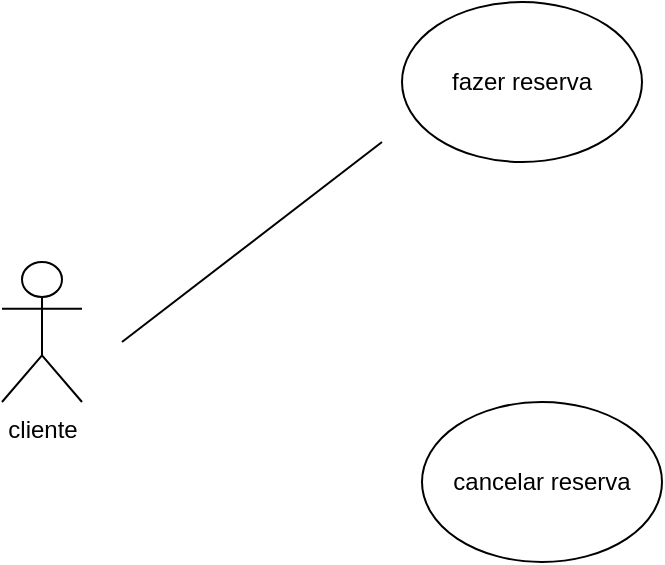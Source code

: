 <mxfile version="26.2.6" pages="16">
  <diagram name="Página-1" id="NbzXxzlYYWbbGAdrJ0T1">
    <mxGraphModel dx="1305" dy="703" grid="1" gridSize="10" guides="1" tooltips="1" connect="1" arrows="1" fold="1" page="1" pageScale="1" pageWidth="827" pageHeight="1169" math="0" shadow="0">
      <root>
        <mxCell id="0" />
        <mxCell id="1" parent="0" />
        <mxCell id="jkM4dIilwMpB6YBvU41p-1" value="cliente" style="shape=umlActor;verticalLabelPosition=bottom;verticalAlign=top;html=1;outlineConnect=0;" parent="1" vertex="1">
          <mxGeometry x="40" y="250" width="40" height="70" as="geometry" />
        </mxCell>
        <mxCell id="jkM4dIilwMpB6YBvU41p-2" value="fazer reserva" style="ellipse;whiteSpace=wrap;html=1;" parent="1" vertex="1">
          <mxGeometry x="240" y="120" width="120" height="80" as="geometry" />
        </mxCell>
        <mxCell id="jkM4dIilwMpB6YBvU41p-3" value="cancelar reserva" style="ellipse;whiteSpace=wrap;html=1;" parent="1" vertex="1">
          <mxGeometry x="250" y="320" width="120" height="80" as="geometry" />
        </mxCell>
        <mxCell id="jkM4dIilwMpB6YBvU41p-4" value="" style="endArrow=none;html=1;rounded=0;" parent="1" edge="1">
          <mxGeometry width="50" height="50" relative="1" as="geometry">
            <mxPoint x="100" y="290" as="sourcePoint" />
            <mxPoint x="230" y="190" as="targetPoint" />
          </mxGeometry>
        </mxCell>
      </root>
    </mxGraphModel>
  </diagram>
  <diagram id="0Y95o9ciRZN81LWaqBbT" name="Página-2">
    <mxGraphModel dx="1050" dy="1726" grid="1" gridSize="10" guides="1" tooltips="1" connect="1" arrows="1" fold="1" page="1" pageScale="1" pageWidth="827" pageHeight="1169" math="0" shadow="0">
      <root>
        <mxCell id="0" />
        <mxCell id="1" parent="0" />
        <mxCell id="UjDF-K771v6vg9d5Or4y-5" value="Checar saldo" style="ellipse;whiteSpace=wrap;html=1;fillColor=#1ba1e2;strokeColor=#006EAF;fontColor=#ffffff;" parent="1" vertex="1">
          <mxGeometry x="330" y="30" width="100" height="60" as="geometry" />
        </mxCell>
        <mxCell id="UjDF-K771v6vg9d5Or4y-6" value="Depositar" style="ellipse;whiteSpace=wrap;html=1;fillColor=#1ba1e2;fontColor=#ffffff;strokeColor=#006EAF;" parent="1" vertex="1">
          <mxGeometry x="330" y="100" width="100" height="60" as="geometry" />
        </mxCell>
        <mxCell id="UjDF-K771v6vg9d5Or4y-7" value="Sacar" style="ellipse;whiteSpace=wrap;html=1;fillColor=#1ba1e2;fontColor=#ffffff;strokeColor=#006EAF;" parent="1" vertex="1">
          <mxGeometry x="330" y="170" width="100" height="60" as="geometry" />
        </mxCell>
        <mxCell id="UjDF-K771v6vg9d5Or4y-8" value="Transferir" style="ellipse;whiteSpace=wrap;html=1;fillColor=#1ba1e2;fontColor=#ffffff;strokeColor=#006EAF;" parent="1" vertex="1">
          <mxGeometry x="330" y="240" width="100" height="60" as="geometry" />
        </mxCell>
        <mxCell id="UjDF-K771v6vg9d5Or4y-9" value="Manutençao" style="ellipse;whiteSpace=wrap;html=1;fillColor=#1ba1e2;fontColor=#ffffff;strokeColor=#006EAF;" parent="1" vertex="1">
          <mxGeometry x="330" y="370" width="100" height="60" as="geometry" />
        </mxCell>
        <mxCell id="UjDF-K771v6vg9d5Or4y-10" value="Reparo" style="ellipse;whiteSpace=wrap;html=1;fillColor=#1ba1e2;fontColor=#ffffff;strokeColor=#006EAF;" parent="1" vertex="1">
          <mxGeometry x="330" y="440" width="100" height="60" as="geometry" />
        </mxCell>
        <mxCell id="UjDF-K771v6vg9d5Or4y-11" value="cliente" style="shape=umlActor;verticalLabelPosition=bottom;verticalAlign=top;html=1;outlineConnect=0;" parent="1" vertex="1">
          <mxGeometry x="40" y="200" width="40" height="80" as="geometry" />
        </mxCell>
        <mxCell id="UjDF-K771v6vg9d5Or4y-13" value="" style="endArrow=none;html=1;rounded=0;" parent="1" edge="1">
          <mxGeometry width="50" height="50" relative="1" as="geometry">
            <mxPoint x="100" y="210" as="sourcePoint" />
            <mxPoint x="320" y="60" as="targetPoint" />
          </mxGeometry>
        </mxCell>
        <mxCell id="UjDF-K771v6vg9d5Or4y-14" value="" style="endArrow=none;html=1;rounded=0;" parent="1" edge="1">
          <mxGeometry width="50" height="50" relative="1" as="geometry">
            <mxPoint x="110" y="220" as="sourcePoint" />
            <mxPoint x="320" y="140" as="targetPoint" />
          </mxGeometry>
        </mxCell>
        <mxCell id="UjDF-K771v6vg9d5Or4y-15" value="" style="endArrow=none;html=1;rounded=0;" parent="1" edge="1">
          <mxGeometry width="50" height="50" relative="1" as="geometry">
            <mxPoint x="110" y="240" as="sourcePoint" />
            <mxPoint x="320" y="210" as="targetPoint" />
          </mxGeometry>
        </mxCell>
        <mxCell id="UjDF-K771v6vg9d5Or4y-16" value="" style="endArrow=none;html=1;rounded=0;" parent="1" edge="1">
          <mxGeometry width="50" height="50" relative="1" as="geometry">
            <mxPoint x="110" y="250" as="sourcePoint" />
            <mxPoint x="310" y="270" as="targetPoint" />
          </mxGeometry>
        </mxCell>
        <mxCell id="UjDF-K771v6vg9d5Or4y-18" value="técnico" style="shape=umlActor;verticalLabelPosition=bottom;verticalAlign=top;html=1;outlineConnect=0;" parent="1" vertex="1">
          <mxGeometry x="40" y="440" width="40" height="80" as="geometry" />
        </mxCell>
        <mxCell id="UjDF-K771v6vg9d5Or4y-19" value="banco" style="shape=umlActor;verticalLabelPosition=bottom;verticalAlign=top;html=1;outlineConnect=0;" parent="1" vertex="1">
          <mxGeometry x="760" y="280" width="40" height="70" as="geometry" />
        </mxCell>
        <mxCell id="UjDF-K771v6vg9d5Or4y-20" value="" style="endArrow=none;html=1;rounded=0;" parent="1" edge="1">
          <mxGeometry width="50" height="50" relative="1" as="geometry">
            <mxPoint x="450" y="80" as="sourcePoint" />
            <mxPoint x="730" y="300" as="targetPoint" />
          </mxGeometry>
        </mxCell>
        <mxCell id="UjDF-K771v6vg9d5Or4y-21" value="" style="endArrow=none;html=1;rounded=0;" parent="1" edge="1">
          <mxGeometry width="50" height="50" relative="1" as="geometry">
            <mxPoint x="460" y="170" as="sourcePoint" />
            <mxPoint x="730" y="310" as="targetPoint" />
          </mxGeometry>
        </mxCell>
        <mxCell id="UjDF-K771v6vg9d5Or4y-22" value="" style="endArrow=none;html=1;rounded=0;" parent="1" edge="1">
          <mxGeometry width="50" height="50" relative="1" as="geometry">
            <mxPoint x="730" y="320" as="sourcePoint" />
            <mxPoint x="440" y="210" as="targetPoint" />
          </mxGeometry>
        </mxCell>
        <mxCell id="UjDF-K771v6vg9d5Or4y-23" value="" style="endArrow=none;html=1;rounded=0;" parent="1" edge="1">
          <mxGeometry width="50" height="50" relative="1" as="geometry">
            <mxPoint x="720" y="330" as="sourcePoint" />
            <mxPoint x="440" y="263" as="targetPoint" />
          </mxGeometry>
        </mxCell>
        <mxCell id="UjDF-K771v6vg9d5Or4y-24" value="" style="endArrow=none;html=1;rounded=0;" parent="1" edge="1">
          <mxGeometry width="50" height="50" relative="1" as="geometry">
            <mxPoint x="450" y="390" as="sourcePoint" />
            <mxPoint x="720" y="350" as="targetPoint" />
          </mxGeometry>
        </mxCell>
        <mxCell id="UjDF-K771v6vg9d5Or4y-25" value="" style="endArrow=none;html=1;rounded=0;" parent="1" edge="1">
          <mxGeometry width="50" height="50" relative="1" as="geometry">
            <mxPoint x="440" y="480" as="sourcePoint" />
            <mxPoint x="720" y="360" as="targetPoint" />
          </mxGeometry>
        </mxCell>
        <mxCell id="UjDF-K771v6vg9d5Or4y-26" value="" style="endArrow=none;html=1;rounded=0;" parent="1" edge="1">
          <mxGeometry width="50" height="50" relative="1" as="geometry">
            <mxPoint x="90" y="470" as="sourcePoint" />
            <mxPoint x="320" y="400" as="targetPoint" />
          </mxGeometry>
        </mxCell>
        <mxCell id="UjDF-K771v6vg9d5Or4y-29" value="Vertical Container" style="swimlane;whiteSpace=wrap;html=1;" parent="1" vertex="1">
          <mxGeometry x="160" y="-20" width="460" height="540" as="geometry" />
        </mxCell>
      </root>
    </mxGraphModel>
  </diagram>
  <diagram id="KobI0hK2MoKHHXyw9mx-" name="Página-3">
    <mxGraphModel dx="1044" dy="562" grid="1" gridSize="10" guides="1" tooltips="1" connect="1" arrows="1" fold="1" page="1" pageScale="1" pageWidth="827" pageHeight="1169" math="0" shadow="0">
      <root>
        <mxCell id="0" />
        <mxCell id="1" parent="0" />
        <mxCell id="jRWz8HO7LvaaMc2JMU9X-2" value="Fazer reserva" style="ellipse;whiteSpace=wrap;html=1;fillColor=#1ba1e2;fontColor=#ffffff;strokeColor=#006EAF;" parent="1" vertex="1">
          <mxGeometry x="320" y="150" width="100" height="60" as="geometry" />
        </mxCell>
        <mxCell id="jRWz8HO7LvaaMc2JMU9X-3" value="Fazer check in" style="ellipse;whiteSpace=wrap;html=1;fillColor=#1ba1e2;fontColor=#ffffff;strokeColor=#006EAF;" parent="1" vertex="1">
          <mxGeometry x="320" y="220" width="100" height="60" as="geometry" />
        </mxCell>
        <mxCell id="jRWz8HO7LvaaMc2JMU9X-5" value="Recepcionista" style="shape=umlActor;verticalLabelPosition=bottom;verticalAlign=top;html=1;outlineConnect=0;" parent="1" vertex="1">
          <mxGeometry x="710" y="50" width="40" height="80" as="geometry" />
        </mxCell>
        <mxCell id="jRWz8HO7LvaaMc2JMU9X-7" value="Cliente" style="shape=umlActor;verticalLabelPosition=bottom;verticalAlign=top;html=1;outlineConnect=0;" parent="1" vertex="1">
          <mxGeometry x="10" y="200" width="40" height="80" as="geometry" />
        </mxCell>
        <mxCell id="jRWz8HO7LvaaMc2JMU9X-9" value="Hotel" style="rounded=1;whiteSpace=wrap;html=1;fillColor=#d80073;fontColor=#ffffff;strokeColor=#A50040;" parent="1" vertex="1">
          <mxGeometry x="314" y="20" width="100" height="30" as="geometry" />
        </mxCell>
        <mxCell id="jRWz8HO7LvaaMc2JMU9X-10" value="" style="endArrow=none;html=1;rounded=0;" parent="1" edge="1">
          <mxGeometry width="50" height="50" relative="1" as="geometry">
            <mxPoint x="80" y="230" as="sourcePoint" />
            <mxPoint x="300" y="120" as="targetPoint" />
          </mxGeometry>
        </mxCell>
        <mxCell id="jRWz8HO7LvaaMc2JMU9X-14" value="" style="endArrow=none;html=1;rounded=0;" parent="1" edge="1">
          <mxGeometry width="50" height="50" relative="1" as="geometry">
            <mxPoint x="690" y="110" as="sourcePoint" />
            <mxPoint x="440" y="240" as="targetPoint" />
          </mxGeometry>
        </mxCell>
        <mxCell id="jRWz8HO7LvaaMc2JMU9X-24" value="" style="endArrow=none;html=1;rounded=0;" parent="1" edge="1">
          <mxGeometry width="50" height="50" relative="1" as="geometry">
            <mxPoint x="80" y="240" as="sourcePoint" />
            <mxPoint x="300" y="180" as="targetPoint" />
          </mxGeometry>
        </mxCell>
        <mxCell id="jRWz8HO7LvaaMc2JMU9X-27" value="" style="endArrow=none;html=1;rounded=0;" parent="1" edge="1">
          <mxGeometry width="50" height="50" relative="1" as="geometry">
            <mxPoint x="80" y="250" as="sourcePoint" />
            <mxPoint x="300" y="250" as="targetPoint" />
          </mxGeometry>
        </mxCell>
        <mxCell id="jRWz8HO7LvaaMc2JMU9X-31" value="Disponibilidade de quartos" style="ellipse;whiteSpace=wrap;html=1;fillColor=#1ba1e2;fontColor=#ffffff;strokeColor=#006EAF;" parent="1" vertex="1">
          <mxGeometry x="320" y="80" width="100" height="60" as="geometry" />
        </mxCell>
        <mxCell id="jRWz8HO7LvaaMc2JMU9X-32" value="" style="endArrow=none;html=1;rounded=0;" parent="1" edge="1">
          <mxGeometry width="50" height="50" relative="1" as="geometry">
            <mxPoint x="430" y="180" as="sourcePoint" />
            <mxPoint x="690" y="100" as="targetPoint" />
          </mxGeometry>
        </mxCell>
        <mxCell id="jRWz8HO7LvaaMc2JMU9X-33" value="Limpeza da hospedagem" style="ellipse;whiteSpace=wrap;html=1;fillColor=#1ba1e2;fontColor=#ffffff;strokeColor=#006EAF;" parent="1" vertex="1">
          <mxGeometry x="310" y="510" width="104" height="60" as="geometry" />
        </mxCell>
        <mxCell id="jRWz8HO7LvaaMc2JMU9X-34" value="Funcionario de limpeza" style="shape=umlActor;verticalLabelPosition=bottom;verticalAlign=top;html=1;outlineConnect=0;" parent="1" vertex="1">
          <mxGeometry x="740" y="340" width="40" height="80" as="geometry" />
        </mxCell>
        <mxCell id="jRWz8HO7LvaaMc2JMU9X-36" value="Manunteçao" style="ellipse;whiteSpace=wrap;html=1;fillColor=#1ba1e2;fontColor=#ffffff;strokeColor=#006EAF;" parent="1" vertex="1">
          <mxGeometry x="314" y="584.5" width="100" height="60" as="geometry" />
        </mxCell>
        <mxCell id="jRWz8HO7LvaaMc2JMU9X-37" value="Técnico" style="shape=umlActor;verticalLabelPosition=bottom;verticalAlign=top;html=1;outlineConnect=0;" parent="1" vertex="1">
          <mxGeometry x="750" y="480" width="40" height="80" as="geometry" />
        </mxCell>
        <mxCell id="jRWz8HO7LvaaMc2JMU9X-38" value="" style="endArrow=none;html=1;rounded=0;" parent="1" edge="1">
          <mxGeometry width="50" height="50" relative="1" as="geometry">
            <mxPoint x="430" y="610" as="sourcePoint" />
            <mxPoint x="740" y="540" as="targetPoint" />
          </mxGeometry>
        </mxCell>
        <mxCell id="ViG5uV1_x-C0D261-ufy-1" value="Divulgar promoçoes&amp;nbsp;" style="ellipse;whiteSpace=wrap;html=1;fillColor=#1ba1e2;fontColor=#ffffff;strokeColor=#006EAF;" parent="1" vertex="1">
          <mxGeometry x="314" y="360" width="100" height="60" as="geometry" />
        </mxCell>
        <mxCell id="ViG5uV1_x-C0D261-ufy-2" value="Marketing" style="shape=umlActor;verticalLabelPosition=bottom;verticalAlign=top;html=1;outlineConnect=0;" parent="1" vertex="1">
          <mxGeometry x="770" y="202.5" width="40" height="75" as="geometry" />
        </mxCell>
        <mxCell id="ViG5uV1_x-C0D261-ufy-3" value="" style="endArrow=none;html=1;rounded=0;" parent="1" edge="1">
          <mxGeometry width="50" height="50" relative="1" as="geometry">
            <mxPoint x="430" y="110" as="sourcePoint" />
            <mxPoint x="690" y="90" as="targetPoint" />
          </mxGeometry>
        </mxCell>
        <mxCell id="ViG5uV1_x-C0D261-ufy-7" value="" style="endArrow=none;html=1;rounded=0;" parent="1" edge="1">
          <mxGeometry width="50" height="50" relative="1" as="geometry">
            <mxPoint x="430" y="390" as="sourcePoint" />
            <mxPoint x="760" y="260" as="targetPoint" />
          </mxGeometry>
        </mxCell>
        <mxCell id="ViG5uV1_x-C0D261-ufy-8" value="" style="endArrow=none;html=1;rounded=0;" parent="1" edge="1">
          <mxGeometry width="50" height="50" relative="1" as="geometry">
            <mxPoint x="80" y="260" as="sourcePoint" />
            <mxPoint x="300" y="310" as="targetPoint" />
          </mxGeometry>
        </mxCell>
        <mxCell id="ViG5uV1_x-C0D261-ufy-9" value="Manter hospedagem" style="ellipse;whiteSpace=wrap;html=1;fillColor=#1ba1e2;fontColor=#ffffff;strokeColor=#006EAF;" parent="1" vertex="1">
          <mxGeometry x="318" y="285" width="100" height="60" as="geometry" />
        </mxCell>
        <mxCell id="ViG5uV1_x-C0D261-ufy-12" value="" style="endArrow=none;html=1;rounded=0;" parent="1" edge="1">
          <mxGeometry width="50" height="50" relative="1" as="geometry">
            <mxPoint x="430" y="300" as="sourcePoint" />
            <mxPoint x="690" y="120" as="targetPoint" />
          </mxGeometry>
        </mxCell>
        <mxCell id="ViG5uV1_x-C0D261-ufy-13" value="" style="endArrow=none;html=1;rounded=0;" parent="1" edge="1">
          <mxGeometry width="50" height="50" relative="1" as="geometry">
            <mxPoint x="80" y="270" as="sourcePoint" />
            <mxPoint x="300" y="370" as="targetPoint" />
          </mxGeometry>
        </mxCell>
        <mxCell id="ViG5uV1_x-C0D261-ufy-15" value="" style="endArrow=none;html=1;rounded=0;" parent="1" edge="1">
          <mxGeometry width="50" height="50" relative="1" as="geometry">
            <mxPoint x="540" y="510" as="sourcePoint" />
            <mxPoint x="840" y="370" as="targetPoint" />
          </mxGeometry>
        </mxCell>
      </root>
    </mxGraphModel>
  </diagram>
  <diagram id="RMZ5FPn-11OzZwPCuG2j" name="Página-4">
    <mxGraphModel dx="1235" dy="655" grid="1" gridSize="10" guides="1" tooltips="1" connect="1" arrows="1" fold="1" page="1" pageScale="1" pageWidth="827" pageHeight="1169" math="0" shadow="0">
      <root>
        <mxCell id="0" />
        <mxCell id="1" parent="0" />
        <mxCell id="2SzP-sB1RDTwq-Nlmwcq-6" value="usuario" style="shape=umlActor;verticalLabelPosition=bottom;verticalAlign=top;html=1;outlineConnect=0;" vertex="1" parent="1">
          <mxGeometry x="40" y="270" width="40" height="70" as="geometry" />
        </mxCell>
        <mxCell id="2SzP-sB1RDTwq-Nlmwcq-8" value="sistema de biblioteca" style="rounded=1;whiteSpace=wrap;html=1;" vertex="1" parent="1">
          <mxGeometry x="280" y="10" width="120" height="30" as="geometry" />
        </mxCell>
        <mxCell id="2SzP-sB1RDTwq-Nlmwcq-9" value="Fazer login" style="ellipse;whiteSpace=wrap;html=1;" vertex="1" parent="1">
          <mxGeometry x="280" y="80" width="100" height="60" as="geometry" />
        </mxCell>
        <mxCell id="2SzP-sB1RDTwq-Nlmwcq-10" value="Buscar livro" style="ellipse;whiteSpace=wrap;html=1;" vertex="1" parent="1">
          <mxGeometry x="280" y="150" width="100" height="60" as="geometry" />
        </mxCell>
        <mxCell id="2SzP-sB1RDTwq-Nlmwcq-13" value="Reservar livros" style="ellipse;whiteSpace=wrap;html=1;" vertex="1" parent="1">
          <mxGeometry x="280" y="220" width="100" height="60" as="geometry" />
        </mxCell>
        <mxCell id="2SzP-sB1RDTwq-Nlmwcq-14" value="Devolver livros" style="ellipse;whiteSpace=wrap;html=1;" vertex="1" parent="1">
          <mxGeometry x="280" y="300" width="100" height="60" as="geometry" />
        </mxCell>
        <mxCell id="2SzP-sB1RDTwq-Nlmwcq-15" value="controlar cadastro" style="ellipse;whiteSpace=wrap;html=1;" vertex="1" parent="1">
          <mxGeometry x="280" y="420" width="100" height="60" as="geometry" />
        </mxCell>
        <mxCell id="2SzP-sB1RDTwq-Nlmwcq-16" value="" style="endArrow=none;html=1;rounded=0;" edge="1" parent="1">
          <mxGeometry width="50" height="50" relative="1" as="geometry">
            <mxPoint x="100" y="290" as="sourcePoint" />
            <mxPoint x="260" y="120" as="targetPoint" />
          </mxGeometry>
        </mxCell>
        <mxCell id="2SzP-sB1RDTwq-Nlmwcq-17" value="" style="endArrow=none;html=1;rounded=0;" edge="1" parent="1">
          <mxGeometry width="50" height="50" relative="1" as="geometry">
            <mxPoint x="110" y="300" as="sourcePoint" />
            <mxPoint x="260" y="180" as="targetPoint" />
          </mxGeometry>
        </mxCell>
        <mxCell id="2SzP-sB1RDTwq-Nlmwcq-18" value="" style="endArrow=none;html=1;rounded=0;" edge="1" parent="1">
          <mxGeometry width="50" height="50" relative="1" as="geometry">
            <mxPoint x="120" y="310" as="sourcePoint" />
            <mxPoint x="260" y="250" as="targetPoint" />
          </mxGeometry>
        </mxCell>
        <mxCell id="2SzP-sB1RDTwq-Nlmwcq-19" value="" style="endArrow=none;html=1;rounded=0;" edge="1" parent="1">
          <mxGeometry width="50" height="50" relative="1" as="geometry">
            <mxPoint x="120" y="320" as="sourcePoint" />
            <mxPoint x="270" y="340" as="targetPoint" />
          </mxGeometry>
        </mxCell>
        <mxCell id="2SzP-sB1RDTwq-Nlmwcq-22" value="Bibliotecario online" style="shape=umlActor;verticalLabelPosition=bottom;verticalAlign=top;html=1;outlineConnect=0;" vertex="1" parent="1">
          <mxGeometry x="670" y="280" width="40" height="70" as="geometry" />
        </mxCell>
        <mxCell id="2SzP-sB1RDTwq-Nlmwcq-24" value="" style="endArrow=none;html=1;rounded=0;" edge="1" parent="1">
          <mxGeometry width="50" height="50" relative="1" as="geometry">
            <mxPoint x="400" y="110" as="sourcePoint" />
            <mxPoint x="620" y="280" as="targetPoint" />
          </mxGeometry>
        </mxCell>
        <mxCell id="2SzP-sB1RDTwq-Nlmwcq-25" value="" style="endArrow=none;html=1;rounded=0;" edge="1" parent="1">
          <mxGeometry width="50" height="50" relative="1" as="geometry">
            <mxPoint x="390" y="180" as="sourcePoint" />
            <mxPoint x="610" y="290" as="targetPoint" />
          </mxGeometry>
        </mxCell>
        <mxCell id="2SzP-sB1RDTwq-Nlmwcq-26" value="" style="endArrow=none;html=1;rounded=0;" edge="1" parent="1">
          <mxGeometry width="50" height="50" relative="1" as="geometry">
            <mxPoint x="400" y="330" as="sourcePoint" />
            <mxPoint x="620" y="310" as="targetPoint" />
          </mxGeometry>
        </mxCell>
        <mxCell id="2SzP-sB1RDTwq-Nlmwcq-27" value="" style="endArrow=none;html=1;rounded=0;" edge="1" parent="1">
          <mxGeometry width="50" height="50" relative="1" as="geometry">
            <mxPoint x="390" y="260" as="sourcePoint" />
            <mxPoint x="610" y="300" as="targetPoint" />
          </mxGeometry>
        </mxCell>
        <mxCell id="2SzP-sB1RDTwq-Nlmwcq-29" value="" style="endArrow=none;html=1;rounded=0;" edge="1" parent="1">
          <mxGeometry width="50" height="50" relative="1" as="geometry">
            <mxPoint x="390" y="450" as="sourcePoint" />
            <mxPoint x="620" y="340" as="targetPoint" />
          </mxGeometry>
        </mxCell>
        <mxCell id="2SzP-sB1RDTwq-Nlmwcq-30" value="Gerenciamento relatorio" style="ellipse;whiteSpace=wrap;html=1;" vertex="1" parent="1">
          <mxGeometry x="280" y="490" width="100" height="60" as="geometry" />
        </mxCell>
        <mxCell id="2SzP-sB1RDTwq-Nlmwcq-31" value="" style="endArrow=none;html=1;rounded=0;" edge="1" parent="1">
          <mxGeometry width="50" height="50" relative="1" as="geometry">
            <mxPoint x="400" y="520" as="sourcePoint" />
            <mxPoint x="610" y="360" as="targetPoint" />
          </mxGeometry>
        </mxCell>
        <mxCell id="2SzP-sB1RDTwq-Nlmwcq-33" value="catalogo de livros" style="ellipse;whiteSpace=wrap;html=1;" vertex="1" parent="1">
          <mxGeometry x="280" y="560" width="100" height="60" as="geometry" />
        </mxCell>
        <mxCell id="2SzP-sB1RDTwq-Nlmwcq-34" value="" style="endArrow=none;html=1;rounded=0;" edge="1" parent="1">
          <mxGeometry width="50" height="50" relative="1" as="geometry">
            <mxPoint x="400" y="570" as="sourcePoint" />
            <mxPoint x="630" y="360" as="targetPoint" />
          </mxGeometry>
        </mxCell>
      </root>
    </mxGraphModel>
  </diagram>
  <diagram id="NgWCzefarQue0x-Xv1Ip" name="Página-5">
    <mxGraphModel dx="1050" dy="557" grid="1" gridSize="10" guides="1" tooltips="1" connect="1" arrows="1" fold="1" page="1" pageScale="1" pageWidth="827" pageHeight="1169" math="0" shadow="0">
      <root>
        <mxCell id="0" />
        <mxCell id="1" parent="0" />
        <mxCell id="EeQ9xjJehSt9Cukkkq2j-42" value="Livro" style="swimlane;fontStyle=0;childLayout=stackLayout;horizontal=1;startSize=30;horizontalStack=0;resizeParent=1;resizeParentMax=0;resizeLast=0;collapsible=1;marginBottom=0;whiteSpace=wrap;html=1;" parent="1" vertex="1">
          <mxGeometry x="130" y="290" width="140" height="150" as="geometry" />
        </mxCell>
        <mxCell id="EeQ9xjJehSt9Cukkkq2j-43" value="Titulo&amp;nbsp; &amp;nbsp; &amp;nbsp; &amp;nbsp; &amp;nbsp; &amp;nbsp; &amp;nbsp; &amp;nbsp; &amp;nbsp; &amp;nbsp; &amp;nbsp; &amp;nbsp; &amp;nbsp; &amp;nbsp; &amp;nbsp; &amp;nbsp;Autor&amp;nbsp; &amp;nbsp; &amp;nbsp; &amp;nbsp; &amp;nbsp; &amp;nbsp; &amp;nbsp; &amp;nbsp; &amp;nbsp; &amp;nbsp; &amp;nbsp; &amp;nbsp; &amp;nbsp; &amp;nbsp; &amp;nbsp; ISBN&amp;nbsp; &amp;nbsp; &amp;nbsp; &amp;nbsp; &amp;nbsp; &amp;nbsp; &amp;nbsp; &amp;nbsp; &amp;nbsp; &amp;nbsp; &amp;nbsp; &amp;nbsp;" style="text;strokeColor=none;fillColor=none;align=left;verticalAlign=middle;spacingLeft=4;spacingRight=4;overflow=hidden;points=[[0,0.5],[1,0.5]];portConstraint=eastwest;rotatable=0;whiteSpace=wrap;html=1;" parent="EeQ9xjJehSt9Cukkkq2j-42" vertex="1">
          <mxGeometry y="30" width="140" height="30" as="geometry" />
        </mxCell>
        <mxCell id="EeQ9xjJehSt9Cukkkq2j-45" value="ISBN&amp;nbsp; &amp;nbsp; &amp;nbsp; &amp;nbsp; &amp;nbsp; &amp;nbsp; &amp;nbsp; &amp;nbsp; &amp;nbsp; &amp;nbsp; &amp;nbsp; &amp;nbsp; &amp;nbsp; &amp;nbsp; Género&amp;nbsp; &amp;nbsp; &amp;nbsp; &amp;nbsp; &amp;nbsp; &amp;nbsp; &amp;nbsp; &amp;nbsp; &amp;nbsp; &amp;nbsp; &amp;nbsp; &amp;nbsp; &amp;nbsp; Disponibilidade&amp;nbsp; &amp;nbsp; &amp;nbsp; &amp;nbsp; &amp;nbsp; &amp;nbsp; &amp;nbsp; &amp;nbsp; &amp;nbsp; &amp;nbsp; &amp;nbsp; &amp;nbsp; &amp;nbsp; &amp;nbsp; &amp;nbsp; &amp;nbsp; &amp;nbsp; &amp;nbsp; &amp;nbsp; &amp;nbsp; &amp;nbsp; &amp;nbsp; &amp;nbsp; &amp;nbsp; &amp;nbsp;" style="text;strokeColor=none;fillColor=none;align=left;verticalAlign=middle;spacingLeft=4;spacingRight=4;overflow=hidden;points=[[0,0.5],[1,0.5]];portConstraint=eastwest;rotatable=0;whiteSpace=wrap;html=1;" parent="EeQ9xjJehSt9Cukkkq2j-42" vertex="1">
          <mxGeometry y="60" width="140" height="90" as="geometry" />
        </mxCell>
        <mxCell id="EeQ9xjJehSt9Cukkkq2j-46" value="Empréstimo" style="swimlane;fontStyle=0;childLayout=stackLayout;horizontal=1;startSize=30;horizontalStack=0;resizeParent=1;resizeParentMax=0;resizeLast=0;collapsible=1;marginBottom=0;whiteSpace=wrap;html=1;" parent="1" vertex="1">
          <mxGeometry x="470" y="250" width="140" height="120" as="geometry" />
        </mxCell>
        <mxCell id="EeQ9xjJehSt9Cukkkq2j-47" value="Data de Empréstimo" style="text;strokeColor=none;fillColor=none;align=left;verticalAlign=middle;spacingLeft=4;spacingRight=4;overflow=hidden;points=[[0,0.5],[1,0.5]];portConstraint=eastwest;rotatable=0;whiteSpace=wrap;html=1;" parent="EeQ9xjJehSt9Cukkkq2j-46" vertex="1">
          <mxGeometry y="30" width="140" height="30" as="geometry" />
        </mxCell>
        <mxCell id="EeQ9xjJehSt9Cukkkq2j-48" value="Data de Devoluçao" style="text;strokeColor=none;fillColor=none;align=left;verticalAlign=middle;spacingLeft=4;spacingRight=4;overflow=hidden;points=[[0,0.5],[1,0.5]];portConstraint=eastwest;rotatable=0;whiteSpace=wrap;html=1;" parent="EeQ9xjJehSt9Cukkkq2j-46" vertex="1">
          <mxGeometry y="60" width="140" height="30" as="geometry" />
        </mxCell>
        <mxCell id="EeQ9xjJehSt9Cukkkq2j-49" value="Status" style="text;strokeColor=none;fillColor=none;align=left;verticalAlign=middle;spacingLeft=4;spacingRight=4;overflow=hidden;points=[[0,0.5],[1,0.5]];portConstraint=eastwest;rotatable=0;whiteSpace=wrap;html=1;" parent="EeQ9xjJehSt9Cukkkq2j-46" vertex="1">
          <mxGeometry y="90" width="140" height="30" as="geometry" />
        </mxCell>
        <mxCell id="EeQ9xjJehSt9Cukkkq2j-50" value="Usuário" style="swimlane;fontStyle=0;childLayout=stackLayout;horizontal=1;startSize=30;horizontalStack=0;resizeParent=1;resizeParentMax=0;resizeLast=0;collapsible=1;marginBottom=0;whiteSpace=wrap;html=1;" parent="1" vertex="1">
          <mxGeometry x="10" y="40" width="140" height="130" as="geometry" />
        </mxCell>
        <mxCell id="EeQ9xjJehSt9Cukkkq2j-51" value="Nome&amp;nbsp; &amp;nbsp; &amp;nbsp; &amp;nbsp; &amp;nbsp; &amp;nbsp; &amp;nbsp; &amp;nbsp; &amp;nbsp; &amp;nbsp; &amp;nbsp; &amp;nbsp; &amp;nbsp; &amp;nbsp; &amp;nbsp; ID&amp;nbsp; &amp;nbsp; &amp;nbsp; &amp;nbsp; &amp;nbsp; &amp;nbsp; &amp;nbsp; &amp;nbsp; &amp;nbsp; &amp;nbsp; &amp;nbsp; &amp;nbsp; &amp;nbsp; &amp;nbsp; &amp;nbsp; &amp;nbsp; &amp;nbsp; &amp;nbsp; Contato&amp;nbsp; &amp;nbsp; &amp;nbsp; &amp;nbsp; &amp;nbsp; &amp;nbsp; &amp;nbsp; &amp;nbsp; &amp;nbsp; &amp;nbsp; &amp;nbsp; &amp;nbsp; &amp;nbsp; &amp;nbsp;Historico de emprestimo" style="text;strokeColor=none;fillColor=none;align=left;verticalAlign=middle;spacingLeft=4;spacingRight=4;overflow=hidden;points=[[0,0.5],[1,0.5]];portConstraint=eastwest;rotatable=0;whiteSpace=wrap;html=1;" parent="EeQ9xjJehSt9Cukkkq2j-50" vertex="1">
          <mxGeometry y="30" width="140" height="100" as="geometry" />
        </mxCell>
        <mxCell id="EeQ9xjJehSt9Cukkkq2j-54" value="Reserva" style="swimlane;fontStyle=0;childLayout=stackLayout;horizontal=1;startSize=30;horizontalStack=0;resizeParent=1;resizeParentMax=0;resizeLast=0;collapsible=1;marginBottom=0;whiteSpace=wrap;html=1;" parent="1" vertex="1">
          <mxGeometry x="480" y="440" width="140" height="90" as="geometry" />
        </mxCell>
        <mxCell id="EeQ9xjJehSt9Cukkkq2j-55" value="Data de reserva" style="text;strokeColor=none;fillColor=none;align=left;verticalAlign=middle;spacingLeft=4;spacingRight=4;overflow=hidden;points=[[0,0.5],[1,0.5]];portConstraint=eastwest;rotatable=0;whiteSpace=wrap;html=1;" parent="EeQ9xjJehSt9Cukkkq2j-54" vertex="1">
          <mxGeometry y="30" width="140" height="30" as="geometry" />
        </mxCell>
        <mxCell id="EeQ9xjJehSt9Cukkkq2j-56" value="Status" style="text;strokeColor=none;fillColor=none;align=left;verticalAlign=middle;spacingLeft=4;spacingRight=4;overflow=hidden;points=[[0,0.5],[1,0.5]];portConstraint=eastwest;rotatable=0;whiteSpace=wrap;html=1;" parent="EeQ9xjJehSt9Cukkkq2j-54" vertex="1">
          <mxGeometry y="60" width="140" height="30" as="geometry" />
        </mxCell>
        <mxCell id="EeQ9xjJehSt9Cukkkq2j-61" value="" style="endArrow=none;html=1;rounded=0;" parent="1" edge="1">
          <mxGeometry width="50" height="50" relative="1" as="geometry">
            <mxPoint x="120" y="350" as="sourcePoint" />
            <mxPoint x="40" y="170" as="targetPoint" />
            <Array as="points">
              <mxPoint x="70" y="350" />
              <mxPoint x="40" y="350" />
            </Array>
          </mxGeometry>
        </mxCell>
        <mxCell id="EeQ9xjJehSt9Cukkkq2j-67" value="Bibliotecario" style="swimlane;fontStyle=0;childLayout=stackLayout;horizontal=1;startSize=30;horizontalStack=0;resizeParent=1;resizeParentMax=0;resizeLast=0;collapsible=1;marginBottom=0;whiteSpace=wrap;html=1;" parent="1" vertex="1">
          <mxGeometry x="300" y="120" width="140" height="120" as="geometry" />
        </mxCell>
        <mxCell id="EeQ9xjJehSt9Cukkkq2j-68" value="Nome" style="text;strokeColor=none;fillColor=none;align=left;verticalAlign=middle;spacingLeft=4;spacingRight=4;overflow=hidden;points=[[0,0.5],[1,0.5]];portConstraint=eastwest;rotatable=0;whiteSpace=wrap;html=1;" parent="EeQ9xjJehSt9Cukkkq2j-67" vertex="1">
          <mxGeometry y="30" width="140" height="30" as="geometry" />
        </mxCell>
        <mxCell id="EeQ9xjJehSt9Cukkkq2j-69" value="ID Funcionario" style="text;strokeColor=none;fillColor=none;align=left;verticalAlign=middle;spacingLeft=4;spacingRight=4;overflow=hidden;points=[[0,0.5],[1,0.5]];portConstraint=eastwest;rotatable=0;whiteSpace=wrap;html=1;" parent="EeQ9xjJehSt9Cukkkq2j-67" vertex="1">
          <mxGeometry y="60" width="140" height="30" as="geometry" />
        </mxCell>
        <mxCell id="EeQ9xjJehSt9Cukkkq2j-70" value="Cargo" style="text;strokeColor=none;fillColor=none;align=left;verticalAlign=middle;spacingLeft=4;spacingRight=4;overflow=hidden;points=[[0,0.5],[1,0.5]];portConstraint=eastwest;rotatable=0;whiteSpace=wrap;html=1;" parent="EeQ9xjJehSt9Cukkkq2j-67" vertex="1">
          <mxGeometry y="90" width="140" height="30" as="geometry" />
        </mxCell>
        <mxCell id="EeQ9xjJehSt9Cukkkq2j-71" value="" style="endArrow=none;html=1;rounded=0;entryX=-0.054;entryY=0.393;entryDx=0;entryDy=0;entryPerimeter=0;exitX=1.023;exitY=0.902;exitDx=0;exitDy=0;exitPerimeter=0;" parent="1" source="EeQ9xjJehSt9Cukkkq2j-51" target="EeQ9xjJehSt9Cukkkq2j-68" edge="1">
          <mxGeometry width="50" height="50" relative="1" as="geometry">
            <mxPoint x="200" y="170" as="sourcePoint" />
            <mxPoint x="250" y="120" as="targetPoint" />
            <Array as="points">
              <mxPoint x="300" y="160" />
            </Array>
          </mxGeometry>
        </mxCell>
        <mxCell id="EeQ9xjJehSt9Cukkkq2j-75" value="" style="endArrow=none;html=1;rounded=0;" parent="1" edge="1">
          <mxGeometry width="50" height="50" relative="1" as="geometry">
            <mxPoint x="270" y="310" as="sourcePoint" />
            <mxPoint x="470" y="310" as="targetPoint" />
          </mxGeometry>
        </mxCell>
        <mxCell id="EeQ9xjJehSt9Cukkkq2j-76" value="" style="endArrow=none;html=1;rounded=0;exitX=0.42;exitY=-0.033;exitDx=0;exitDy=0;exitPerimeter=0;" parent="1" source="EeQ9xjJehSt9Cukkkq2j-54" edge="1">
          <mxGeometry width="50" height="50" relative="1" as="geometry">
            <mxPoint x="539.5" y="410" as="sourcePoint" />
            <mxPoint x="539.5" y="370" as="targetPoint" />
          </mxGeometry>
        </mxCell>
        <mxCell id="EeQ9xjJehSt9Cukkkq2j-77" value="Artigo" style="swimlane;fontStyle=0;childLayout=stackLayout;horizontal=1;startSize=30;horizontalStack=0;resizeParent=1;resizeParentMax=0;resizeLast=0;collapsible=1;marginBottom=0;whiteSpace=wrap;html=1;" parent="1" vertex="1">
          <mxGeometry x="680" y="80" width="140" height="120" as="geometry" />
        </mxCell>
        <mxCell id="EeQ9xjJehSt9Cukkkq2j-78" value="Autor" style="text;strokeColor=none;fillColor=none;align=left;verticalAlign=middle;spacingLeft=4;spacingRight=4;overflow=hidden;points=[[0,0.5],[1,0.5]];portConstraint=eastwest;rotatable=0;whiteSpace=wrap;html=1;" parent="EeQ9xjJehSt9Cukkkq2j-77" vertex="1">
          <mxGeometry y="30" width="140" height="30" as="geometry" />
        </mxCell>
        <mxCell id="EeQ9xjJehSt9Cukkkq2j-79" value="Titulo" style="text;strokeColor=none;fillColor=none;align=left;verticalAlign=middle;spacingLeft=4;spacingRight=4;overflow=hidden;points=[[0,0.5],[1,0.5]];portConstraint=eastwest;rotatable=0;whiteSpace=wrap;html=1;" parent="EeQ9xjJehSt9Cukkkq2j-77" vertex="1">
          <mxGeometry y="60" width="140" height="30" as="geometry" />
        </mxCell>
        <mxCell id="EeQ9xjJehSt9Cukkkq2j-80" value="Género" style="text;strokeColor=none;fillColor=none;align=left;verticalAlign=middle;spacingLeft=4;spacingRight=4;overflow=hidden;points=[[0,0.5],[1,0.5]];portConstraint=eastwest;rotatable=0;whiteSpace=wrap;html=1;" parent="EeQ9xjJehSt9Cukkkq2j-77" vertex="1">
          <mxGeometry y="90" width="140" height="30" as="geometry" />
        </mxCell>
        <mxCell id="EeQ9xjJehSt9Cukkkq2j-81" value="" style="endArrow=none;html=1;rounded=0;entryX=-0.029;entryY=-0.02;entryDx=0;entryDy=0;entryPerimeter=0;" parent="1" target="EeQ9xjJehSt9Cukkkq2j-80" edge="1">
          <mxGeometry width="50" height="50" relative="1" as="geometry">
            <mxPoint x="450" y="169" as="sourcePoint" />
            <mxPoint x="520" y="70" as="targetPoint" />
          </mxGeometry>
        </mxCell>
      </root>
    </mxGraphModel>
  </diagram>
  <diagram id="AfcAlq5_jN9r8YR550tR" name="Página-6">
    <mxGraphModel dx="1050" dy="557" grid="1" gridSize="10" guides="1" tooltips="1" connect="1" arrows="1" fold="1" page="1" pageScale="1" pageWidth="827" pageHeight="1169" math="0" shadow="0">
      <root>
        <mxCell id="0" />
        <mxCell id="1" parent="0" />
        <mxCell id="OizpEr1FQ99Wbd2I1aWV-1" value="início" style="ellipse;whiteSpace=wrap;html=1;" vertex="1" parent="1">
          <mxGeometry x="350" y="30" width="90" height="50" as="geometry" />
        </mxCell>
        <mxCell id="OizpEr1FQ99Wbd2I1aWV-4" value="Solicitar Livro" style="rounded=0;whiteSpace=wrap;html=1;" vertex="1" parent="1">
          <mxGeometry x="335" y="120" width="120" height="40" as="geometry" />
        </mxCell>
        <mxCell id="OizpEr1FQ99Wbd2I1aWV-5" value="" style="endArrow=classic;html=1;rounded=0;" edge="1" parent="1">
          <mxGeometry width="50" height="50" relative="1" as="geometry">
            <mxPoint x="395" y="80" as="sourcePoint" />
            <mxPoint x="394.5" y="120" as="targetPoint" />
          </mxGeometry>
        </mxCell>
        <mxCell id="OizpEr1FQ99Wbd2I1aWV-6" value="Disponivel" style="rhombus;whiteSpace=wrap;html=1;" vertex="1" parent="1">
          <mxGeometry x="345" y="200" width="100" height="70" as="geometry" />
        </mxCell>
        <mxCell id="OizpEr1FQ99Wbd2I1aWV-7" value="" style="endArrow=classic;html=1;rounded=0;" edge="1" parent="1">
          <mxGeometry width="50" height="50" relative="1" as="geometry">
            <mxPoint x="394.5" y="160" as="sourcePoint" />
            <mxPoint x="394.5" y="200" as="targetPoint" />
            <Array as="points" />
          </mxGeometry>
        </mxCell>
        <mxCell id="OizpEr1FQ99Wbd2I1aWV-8" value="Regístrar&lt;div&gt;emprestimo&lt;/div&gt;" style="rounded=0;whiteSpace=wrap;html=1;" vertex="1" parent="1">
          <mxGeometry x="345" y="310" width="120" height="40" as="geometry" />
        </mxCell>
        <mxCell id="OizpEr1FQ99Wbd2I1aWV-9" value="" style="endArrow=classic;html=1;rounded=0;" edge="1" parent="1">
          <mxGeometry width="50" height="50" relative="1" as="geometry">
            <mxPoint x="394.5" y="270" as="sourcePoint" />
            <mxPoint x="394.5" y="310" as="targetPoint" />
          </mxGeometry>
        </mxCell>
        <mxCell id="OizpEr1FQ99Wbd2I1aWV-10" value="" style="endArrow=classic;html=1;rounded=0;" edge="1" parent="1">
          <mxGeometry width="50" height="50" relative="1" as="geometry">
            <mxPoint x="404.5" y="350" as="sourcePoint" />
            <mxPoint x="405" y="390" as="targetPoint" />
            <Array as="points">
              <mxPoint x="404.5" y="370" />
            </Array>
          </mxGeometry>
        </mxCell>
        <mxCell id="OizpEr1FQ99Wbd2I1aWV-12" value="Antes&lt;div&gt;do prazo?&lt;/div&gt;" style="rhombus;whiteSpace=wrap;html=1;" vertex="1" parent="1">
          <mxGeometry x="352.5" y="390" width="105" height="60" as="geometry" />
        </mxCell>
        <mxCell id="OizpEr1FQ99Wbd2I1aWV-13" value="" style="endArrow=classic;html=1;rounded=0;" edge="1" parent="1">
          <mxGeometry width="50" height="50" relative="1" as="geometry">
            <mxPoint x="402" y="450" as="sourcePoint" />
            <mxPoint x="402" y="485" as="targetPoint" />
          </mxGeometry>
        </mxCell>
        <mxCell id="OizpEr1FQ99Wbd2I1aWV-14" value="Devolver Livro" style="rounded=0;whiteSpace=wrap;html=1;" vertex="1" parent="1">
          <mxGeometry x="345" y="490" width="120" height="30" as="geometry" />
        </mxCell>
        <mxCell id="OizpEr1FQ99Wbd2I1aWV-15" value="" style="endArrow=classic;html=1;rounded=0;" edge="1" parent="1">
          <mxGeometry width="50" height="50" relative="1" as="geometry">
            <mxPoint x="404.5" y="520" as="sourcePoint" />
            <mxPoint x="405" y="560" as="targetPoint" />
          </mxGeometry>
        </mxCell>
        <mxCell id="OizpEr1FQ99Wbd2I1aWV-16" value="Aplicar&lt;div&gt;multa?&lt;/div&gt;" style="rhombus;whiteSpace=wrap;html=1;" vertex="1" parent="1">
          <mxGeometry x="355" y="560" width="100" height="60" as="geometry" />
        </mxCell>
        <mxCell id="OizpEr1FQ99Wbd2I1aWV-17" value="" style="endArrow=classic;html=1;rounded=0;exitX=0;exitY=0.5;exitDx=0;exitDy=0;" edge="1" parent="1" source="OizpEr1FQ99Wbd2I1aWV-16">
          <mxGeometry width="50" height="50" relative="1" as="geometry">
            <mxPoint x="350" y="590" as="sourcePoint" />
            <mxPoint x="280" y="640" as="targetPoint" />
            <Array as="points">
              <mxPoint x="280" y="590" />
            </Array>
          </mxGeometry>
        </mxCell>
        <mxCell id="OizpEr1FQ99Wbd2I1aWV-18" value="Atualizar para&lt;div&gt;&quot;disponível&#39;&lt;/div&gt;" style="rounded=0;whiteSpace=wrap;html=1;" vertex="1" parent="1">
          <mxGeometry x="225" y="640" width="120" height="40" as="geometry" />
        </mxCell>
        <mxCell id="OizpEr1FQ99Wbd2I1aWV-20" value="Não" style="text;html=1;align=center;verticalAlign=middle;resizable=0;points=[];autosize=1;strokeColor=none;fillColor=none;" vertex="1" parent="1">
          <mxGeometry x="389" y="278" width="50" height="30" as="geometry" />
        </mxCell>
        <mxCell id="OizpEr1FQ99Wbd2I1aWV-21" value="Não" style="text;html=1;align=center;verticalAlign=middle;resizable=0;points=[];autosize=1;strokeColor=none;fillColor=none;" vertex="1" parent="1">
          <mxGeometry x="395" y="448" width="50" height="30" as="geometry" />
        </mxCell>
        <mxCell id="OizpEr1FQ99Wbd2I1aWV-28" value="Fim" style="ellipse;whiteSpace=wrap;html=1;" vertex="1" parent="1">
          <mxGeometry x="465" y="640" width="105" height="40" as="geometry" />
        </mxCell>
        <mxCell id="OizpEr1FQ99Wbd2I1aWV-29" value="" style="endArrow=classic;html=1;rounded=0;exitX=1;exitY=0.5;exitDx=0;exitDy=0;entryX=0.5;entryY=0;entryDx=0;entryDy=0;" edge="1" parent="1" source="OizpEr1FQ99Wbd2I1aWV-16" target="OizpEr1FQ99Wbd2I1aWV-28">
          <mxGeometry width="50" height="50" relative="1" as="geometry">
            <mxPoint x="455" y="590" as="sourcePoint" />
            <mxPoint x="520" y="630" as="targetPoint" />
            <Array as="points">
              <mxPoint x="520" y="590" />
            </Array>
          </mxGeometry>
        </mxCell>
        <mxCell id="OizpEr1FQ99Wbd2I1aWV-30" value="Não" style="text;html=1;align=center;verticalAlign=middle;resizable=0;points=[];autosize=1;strokeColor=none;fillColor=none;" vertex="1" parent="1">
          <mxGeometry x="465" y="555" width="50" height="30" as="geometry" />
        </mxCell>
        <mxCell id="OizpEr1FQ99Wbd2I1aWV-31" value="" style="endArrow=none;html=1;rounded=0;" edge="1" parent="1" source="OizpEr1FQ99Wbd2I1aWV-32">
          <mxGeometry width="50" height="50" relative="1" as="geometry">
            <mxPoint x="570" y="410" as="sourcePoint" />
            <mxPoint x="450" y="240" as="targetPoint" />
            <Array as="points" />
          </mxGeometry>
        </mxCell>
        <mxCell id="OizpEr1FQ99Wbd2I1aWV-33" value="" style="endArrow=none;html=1;rounded=0;" edge="1" parent="1" target="OizpEr1FQ99Wbd2I1aWV-32">
          <mxGeometry width="50" height="50" relative="1" as="geometry">
            <mxPoint x="570" y="410" as="sourcePoint" />
            <mxPoint x="450" y="240" as="targetPoint" />
            <Array as="points">
              <mxPoint x="570" y="240" />
            </Array>
          </mxGeometry>
        </mxCell>
        <mxCell id="OizpEr1FQ99Wbd2I1aWV-32" value="Sim" style="text;html=1;align=center;verticalAlign=middle;resizable=0;points=[];autosize=1;strokeColor=none;fillColor=none;" vertex="1" parent="1">
          <mxGeometry x="475" y="220" width="40" height="30" as="geometry" />
        </mxCell>
        <mxCell id="OizpEr1FQ99Wbd2I1aWV-34" value="Reservar&lt;div&gt;livro&lt;/div&gt;" style="text;html=1;align=center;verticalAlign=middle;resizable=0;points=[];autosize=1;strokeColor=none;fillColor=none;" vertex="1" parent="1">
          <mxGeometry x="515" y="410" width="70" height="40" as="geometry" />
        </mxCell>
        <mxCell id="OizpEr1FQ99Wbd2I1aWV-35" value="" style="endArrow=none;html=1;rounded=0;exitX=1;exitY=0.5;exitDx=0;exitDy=0;" edge="1" parent="1" source="OizpEr1FQ99Wbd2I1aWV-28">
          <mxGeometry width="50" height="50" relative="1" as="geometry">
            <mxPoint x="570" y="510" as="sourcePoint" />
            <mxPoint x="570" y="430" as="targetPoint" />
          </mxGeometry>
        </mxCell>
        <mxCell id="OizpEr1FQ99Wbd2I1aWV-36" value="Sim" style="text;html=1;align=center;verticalAlign=middle;resizable=0;points=[];autosize=1;strokeColor=none;fillColor=none;" vertex="1" parent="1">
          <mxGeometry x="475" y="415" width="40" height="30" as="geometry" />
        </mxCell>
        <mxCell id="OizpEr1FQ99Wbd2I1aWV-37" value="" style="endArrow=none;html=1;rounded=0;" edge="1" parent="1">
          <mxGeometry width="50" height="50" relative="1" as="geometry">
            <mxPoint x="660" y="410" as="sourcePoint" />
            <mxPoint x="660" y="410" as="targetPoint" />
          </mxGeometry>
        </mxCell>
      </root>
    </mxGraphModel>
  </diagram>
  <diagram id="5l6zL4c-2AKczE0n1Kka" name="Página-7">
    <mxGraphModel dx="1050" dy="557" grid="1" gridSize="10" guides="1" tooltips="1" connect="1" arrows="1" fold="1" page="1" pageScale="1" pageWidth="827" pageHeight="1169" math="0" shadow="0">
      <root>
        <mxCell id="0" />
        <mxCell id="1" parent="0" />
        <mxCell id="J6TC85-vX48y94EH4t3Q-1" value="Disponível" style="ellipse;whiteSpace=wrap;html=1;" parent="1" vertex="1">
          <mxGeometry x="330" y="110" width="94" height="50" as="geometry" />
        </mxCell>
        <mxCell id="J6TC85-vX48y94EH4t3Q-5" value="" style="ellipse;whiteSpace=wrap;html=1;aspect=fixed;fillColor=#647687;fontColor=#ffffff;strokeColor=#314354;" parent="1" vertex="1">
          <mxGeometry x="362" y="40" width="30" height="30" as="geometry" />
        </mxCell>
        <mxCell id="J6TC85-vX48y94EH4t3Q-7" value="" style="endArrow=classic;html=1;rounded=0;" parent="1" edge="1">
          <mxGeometry width="50" height="50" relative="1" as="geometry">
            <mxPoint x="376.5" y="70" as="sourcePoint" />
            <mxPoint x="377" y="110" as="targetPoint" />
          </mxGeometry>
        </mxCell>
        <mxCell id="J6TC85-vX48y94EH4t3Q-8" value="Reservado" style="ellipse;whiteSpace=wrap;html=1;" parent="1" vertex="1">
          <mxGeometry x="330" y="210" width="94" height="50" as="geometry" />
        </mxCell>
        <mxCell id="J6TC85-vX48y94EH4t3Q-9" value="" style="endArrow=classic;html=1;rounded=0;" parent="1" edge="1">
          <mxGeometry width="50" height="50" relative="1" as="geometry">
            <mxPoint x="380" y="160" as="sourcePoint" />
            <mxPoint x="380" y="210" as="targetPoint" />
          </mxGeometry>
        </mxCell>
        <mxCell id="J6TC85-vX48y94EH4t3Q-10" value="" style="endArrow=classic;html=1;rounded=0;" parent="1" edge="1">
          <mxGeometry width="50" height="50" relative="1" as="geometry">
            <mxPoint x="376.5" y="260" as="sourcePoint" />
            <mxPoint x="376.5" y="310" as="targetPoint" />
            <Array as="points">
              <mxPoint x="376.5" y="280" />
            </Array>
          </mxGeometry>
        </mxCell>
        <mxCell id="J6TC85-vX48y94EH4t3Q-11" value="Emprestado" style="ellipse;whiteSpace=wrap;html=1;" parent="1" vertex="1">
          <mxGeometry x="326" y="310" width="102" height="50" as="geometry" />
        </mxCell>
        <mxCell id="J6TC85-vX48y94EH4t3Q-12" value="Devolvído" style="ellipse;whiteSpace=wrap;html=1;" parent="1" vertex="1">
          <mxGeometry x="330" y="420" width="100" height="50" as="geometry" />
        </mxCell>
        <mxCell id="qo-O1wGJUwExu1PZZV-a-1" value="" style="endArrow=classic;html=1;rounded=0;" edge="1" parent="1">
          <mxGeometry width="50" height="50" relative="1" as="geometry">
            <mxPoint x="376.5" y="360" as="sourcePoint" />
            <mxPoint x="376.5" y="420" as="targetPoint" />
          </mxGeometry>
        </mxCell>
        <mxCell id="qo-O1wGJUwExu1PZZV-a-2" value="" style="endArrow=classic;html=1;rounded=0;" edge="1" parent="1">
          <mxGeometry width="50" height="50" relative="1" as="geometry">
            <mxPoint x="379.5" y="470" as="sourcePoint" />
            <mxPoint x="379.5" y="520" as="targetPoint" />
          </mxGeometry>
        </mxCell>
        <mxCell id="qo-O1wGJUwExu1PZZV-a-3" value="Atrasado" style="ellipse;whiteSpace=wrap;html=1;" vertex="1" parent="1">
          <mxGeometry x="460" y="310" width="100" height="50" as="geometry" />
        </mxCell>
        <mxCell id="qo-O1wGJUwExu1PZZV-a-4" value="" style="endArrow=classic;html=1;rounded=0;exitX=0;exitY=0.5;exitDx=0;exitDy=0;" edge="1" parent="1" source="qo-O1wGJUwExu1PZZV-a-3">
          <mxGeometry width="50" height="50" relative="1" as="geometry">
            <mxPoint x="510" y="510" as="sourcePoint" />
            <mxPoint x="430" y="335" as="targetPoint" />
          </mxGeometry>
        </mxCell>
        <mxCell id="qo-O1wGJUwExu1PZZV-a-6" value="" style="ellipse;whiteSpace=wrap;html=1;aspect=fixed;fillColor=#647687;fontColor=#ffffff;strokeColor=#314354;" vertex="1" parent="1">
          <mxGeometry x="365" y="520" width="30" height="30" as="geometry" />
        </mxCell>
        <mxCell id="qo-O1wGJUwExu1PZZV-a-7" value="Em manunteção" style="ellipse;whiteSpace=wrap;html=1;" vertex="1" parent="1">
          <mxGeometry x="230" y="450" width="90" height="50" as="geometry" />
        </mxCell>
        <mxCell id="qo-O1wGJUwExu1PZZV-a-9" value="" style="endArrow=classic;html=1;rounded=0;exitX=0.5;exitY=0;exitDx=0;exitDy=0;" edge="1" parent="1" source="qo-O1wGJUwExu1PZZV-a-7">
          <mxGeometry width="50" height="50" relative="1" as="geometry">
            <mxPoint x="290" y="420" as="sourcePoint" />
            <mxPoint x="330" y="230" as="targetPoint" />
            <Array as="points">
              <mxPoint x="275" y="230" />
            </Array>
          </mxGeometry>
        </mxCell>
        <mxCell id="qo-O1wGJUwExu1PZZV-a-10" value="" style="endArrow=classic;html=1;rounded=0;entryX=0.5;entryY=0;entryDx=0;entryDy=0;" edge="1" parent="1" target="qo-O1wGJUwExu1PZZV-a-3">
          <mxGeometry width="50" height="50" relative="1" as="geometry">
            <mxPoint x="424" y="234.5" as="sourcePoint" />
            <mxPoint x="534" y="234.5" as="targetPoint" />
            <Array as="points">
              <mxPoint x="510" y="235" />
            </Array>
          </mxGeometry>
        </mxCell>
        <mxCell id="qo-O1wGJUwExu1PZZV-a-11" value="" style="endArrow=classic;html=1;rounded=0;entryX=0.5;entryY=1;entryDx=0;entryDy=0;" edge="1" parent="1" target="qo-O1wGJUwExu1PZZV-a-3">
          <mxGeometry width="50" height="50" relative="1" as="geometry">
            <mxPoint x="430" y="450" as="sourcePoint" />
            <mxPoint x="510" y="370" as="targetPoint" />
            <Array as="points">
              <mxPoint x="510" y="450" />
            </Array>
          </mxGeometry>
        </mxCell>
      </root>
    </mxGraphModel>
  </diagram>
  <diagram id="dRaGciq_Ij7H3cVTRevc" name="Página-8">
    <mxGraphModel dx="1050" dy="557" grid="1" gridSize="10" guides="1" tooltips="1" connect="1" arrows="1" fold="1" page="1" pageScale="1" pageWidth="827" pageHeight="1169" math="0" shadow="0">
      <root>
        <mxCell id="0" />
        <mxCell id="1" parent="0" />
        <mxCell id="AvL4GTZcTvi9cYgpH4Fj-1" value="criar conta" style="ellipse;whiteSpace=wrap;html=1;" vertex="1" parent="1">
          <mxGeometry x="450" y="30" width="120" height="60" as="geometry" />
        </mxCell>
        <mxCell id="AvL4GTZcTvi9cYgpH4Fj-2" value="Usuario" style="shape=umlActor;verticalLabelPosition=bottom;verticalAlign=top;html=1;outlineConnect=0;" vertex="1" parent="1">
          <mxGeometry x="200" y="60" width="30" height="60" as="geometry" />
        </mxCell>
        <mxCell id="AvL4GTZcTvi9cYgpH4Fj-3" value="" style="endArrow=classic;html=1;rounded=0;" edge="1" parent="1">
          <mxGeometry width="50" height="50" relative="1" as="geometry">
            <mxPoint x="240" y="120" as="sourcePoint" />
            <mxPoint x="450" y="60" as="targetPoint" />
            <Array as="points">
              <mxPoint x="340" y="120" />
              <mxPoint x="340" y="60" />
            </Array>
          </mxGeometry>
        </mxCell>
        <mxCell id="AvL4GTZcTvi9cYgpH4Fj-4" value="" style="html=1;verticalAlign=bottom;endArrow=block;curved=0;rounded=0;" edge="1" parent="1">
          <mxGeometry width="80" relative="1" as="geometry">
            <mxPoint x="220" y="150" as="sourcePoint" />
            <mxPoint x="470" y="200" as="targetPoint" />
            <Array as="points">
              <mxPoint x="220" y="200" />
            </Array>
          </mxGeometry>
        </mxCell>
        <mxCell id="AvL4GTZcTvi9cYgpH4Fj-5" value="Criar tarefa" style="ellipse;whiteSpace=wrap;html=1;" vertex="1" parent="1">
          <mxGeometry x="470" y="170" width="110" height="60" as="geometry" />
        </mxCell>
        <mxCell id="uep9rnuT6L70kcXWM2wB-2" value="&lt;p style=&quot;margin:0px;margin-top:4px;text-align:center;text-decoration:underline;&quot;&gt;&lt;b&gt;Usuário&lt;/b&gt;&lt;/p&gt;&lt;hr size=&quot;1&quot; style=&quot;border-style:solid;&quot;&gt;&lt;p style=&quot;margin:0px;margin-left:8px;&quot;&gt;&lt;br&gt;field2 = value2&lt;br&gt;field3 = value3&lt;/p&gt;" style="verticalAlign=top;align=left;overflow=fill;html=1;whiteSpace=wrap;" vertex="1" parent="1">
          <mxGeometry x="330" y="250" width="160" height="90" as="geometry" />
        </mxCell>
      </root>
    </mxGraphModel>
  </diagram>
  <diagram id="eKk-GyJnE3S0RPwKxTV_" name="Página-9">
    <mxGraphModel dx="1050" dy="557" grid="1" gridSize="10" guides="1" tooltips="1" connect="1" arrows="1" fold="1" page="1" pageScale="1" pageWidth="827" pageHeight="1169" math="0" shadow="0">
      <root>
        <mxCell id="0" />
        <mxCell id="1" parent="0" />
        <mxCell id="IfJnvGPy9pZKGrMsbvua-2" value="&lt;p style=&quot;margin:0px;margin-top:4px;text-align:center;&quot;&gt;&lt;b&gt;&amp;nbsp;Usuário&amp;nbsp; &amp;nbsp; &amp;nbsp; &amp;nbsp; &amp;nbsp; &amp;nbsp; &amp;nbsp; &amp;nbsp; &amp;nbsp; &amp;nbsp; &amp;nbsp; &amp;nbsp; &amp;nbsp; &amp;nbsp; &amp;nbsp; &amp;nbsp; &amp;nbsp; &amp;nbsp; &amp;nbsp; &amp;nbsp; &amp;nbsp; &amp;nbsp; &amp;nbsp; &amp;nbsp; &amp;nbsp; &amp;nbsp; &amp;nbsp; &amp;nbsp; &amp;nbsp; &amp;nbsp; &amp;nbsp; &amp;nbsp; &amp;nbsp; &amp;nbsp; &amp;nbsp; &amp;nbsp;+id&amp;nbsp; &amp;nbsp; &amp;nbsp; &amp;nbsp; &amp;nbsp; &amp;nbsp; &amp;nbsp; &amp;nbsp; &amp;nbsp; &amp;nbsp; &amp;nbsp; &amp;nbsp; &amp;nbsp; &amp;nbsp; &amp;nbsp; &amp;nbsp; &amp;nbsp; &amp;nbsp; &amp;nbsp;+nome&amp;nbsp; &amp;nbsp; &amp;nbsp; &amp;nbsp; &amp;nbsp; &amp;nbsp; &amp;nbsp; &amp;nbsp; &amp;nbsp; &amp;nbsp; &amp;nbsp; &amp;nbsp; &amp;nbsp; &amp;nbsp; &amp;nbsp; &amp;nbsp;+email&amp;nbsp; &amp;nbsp; &amp;nbsp; &amp;nbsp; &amp;nbsp; &amp;nbsp; &amp;nbsp; &amp;nbsp; &amp;nbsp; &amp;nbsp; &amp;nbsp; &amp;nbsp; &amp;nbsp; &amp;nbsp; &amp;nbsp; +senha&amp;nbsp; &amp;nbsp; &amp;nbsp; &amp;nbsp; &amp;nbsp; &amp;nbsp; &amp;nbsp; &amp;nbsp; &amp;nbsp; &amp;nbsp; &amp;nbsp; &amp;nbsp; &amp;nbsp;&amp;nbsp;&lt;/b&gt;&lt;/p&gt;" style="verticalAlign=top;align=left;overflow=fill;html=1;whiteSpace=wrap;" vertex="1" parent="1">
          <mxGeometry x="20" y="40" width="140" height="100" as="geometry" />
        </mxCell>
        <mxCell id="IfJnvGPy9pZKGrMsbvua-3" value="" style="html=1;verticalAlign=bottom;endArrow=block;curved=0;rounded=0;" edge="1" parent="1">
          <mxGeometry width="80" relative="1" as="geometry">
            <mxPoint x="160" y="100" as="sourcePoint" />
            <mxPoint x="290" y="100" as="targetPoint" />
          </mxGeometry>
        </mxCell>
        <mxCell id="IfJnvGPy9pZKGrMsbvua-4" value="" style="endArrow=none;html=1;rounded=0;" edge="1" parent="1">
          <mxGeometry width="50" height="50" relative="1" as="geometry">
            <mxPoint x="21" y="60" as="sourcePoint" />
            <mxPoint x="160" y="60" as="targetPoint" />
          </mxGeometry>
        </mxCell>
        <mxCell id="IfJnvGPy9pZKGrMsbvua-5" value="0..1" style="text;html=1;align=center;verticalAlign=middle;resizable=0;points=[];autosize=1;strokeColor=none;fillColor=none;" vertex="1" parent="1">
          <mxGeometry x="160" y="100" width="40" height="30" as="geometry" />
        </mxCell>
        <mxCell id="IfJnvGPy9pZKGrMsbvua-10" value="&lt;p style=&quot;margin:0px;margin-top:4px;text-align:center;&quot;&gt;&lt;b&gt;Perfil&amp;nbsp; &amp;nbsp; &amp;nbsp; &amp;nbsp; &amp;nbsp; &amp;nbsp; &amp;nbsp; &amp;nbsp; &amp;nbsp; &amp;nbsp; &amp;nbsp; &amp;nbsp; &amp;nbsp; &amp;nbsp; &amp;nbsp; &amp;nbsp; &amp;nbsp; &amp;nbsp; &amp;nbsp; &amp;nbsp; &amp;nbsp; &amp;nbsp; &amp;nbsp; &amp;nbsp; &amp;nbsp; &amp;nbsp; &amp;nbsp; &amp;nbsp; &amp;nbsp; &amp;nbsp; &amp;nbsp; &amp;nbsp; &amp;nbsp; &amp;nbsp; +id&amp;nbsp; &amp;nbsp; &amp;nbsp; &amp;nbsp; &amp;nbsp; &amp;nbsp; &amp;nbsp; &amp;nbsp; &amp;nbsp; &amp;nbsp; &amp;nbsp; &amp;nbsp; &amp;nbsp; &amp;nbsp; &amp;nbsp; &amp;nbsp; &amp;nbsp; &amp;nbsp; +descriçao&amp;nbsp; &amp;nbsp; &amp;nbsp; &amp;nbsp; &amp;nbsp; &amp;nbsp; &amp;nbsp; &amp;nbsp; &amp;nbsp; &amp;nbsp; &amp;nbsp; &amp;nbsp; +tipo&amp;nbsp; &amp;nbsp; &amp;nbsp; &amp;nbsp; &amp;nbsp; &amp;nbsp; &amp;nbsp; &amp;nbsp; &amp;nbsp; &amp;nbsp; &amp;nbsp; &amp;nbsp; &amp;nbsp; &amp;nbsp; &amp;nbsp; &amp;nbsp; &amp;nbsp; &amp;nbsp;&amp;nbsp;&lt;/b&gt;&lt;/p&gt;" style="verticalAlign=top;align=left;overflow=fill;html=1;whiteSpace=wrap;" vertex="1" parent="1">
          <mxGeometry x="290" y="40" width="140" height="100" as="geometry" />
        </mxCell>
        <mxCell id="IfJnvGPy9pZKGrMsbvua-12" value="" style="endArrow=none;html=1;rounded=0;" edge="1" parent="1">
          <mxGeometry width="50" height="50" relative="1" as="geometry">
            <mxPoint x="290" y="60" as="sourcePoint" />
            <mxPoint x="430" y="60" as="targetPoint" />
          </mxGeometry>
        </mxCell>
        <mxCell id="IfJnvGPy9pZKGrMsbvua-16" value="&lt;p style=&quot;margin:0px;margin-top:4px;text-align:center;&quot;&gt;&lt;b&gt;Endereço&amp;nbsp; &amp;nbsp; &amp;nbsp; &amp;nbsp; &amp;nbsp; &amp;nbsp; &amp;nbsp; &amp;nbsp; &amp;nbsp; &amp;nbsp; &amp;nbsp; &amp;nbsp; &amp;nbsp; &amp;nbsp; &amp;nbsp; &amp;nbsp; &amp;nbsp; &amp;nbsp; &amp;nbsp; &amp;nbsp; &amp;nbsp; &amp;nbsp; &amp;nbsp; &amp;nbsp; &amp;nbsp; &amp;nbsp; &amp;nbsp; &amp;nbsp; &amp;nbsp; &amp;nbsp; +rua&amp;nbsp; &amp;nbsp; &amp;nbsp; &amp;nbsp; &amp;nbsp; &amp;nbsp; &amp;nbsp; &amp;nbsp; &amp;nbsp; &amp;nbsp; &amp;nbsp; &amp;nbsp; &amp;nbsp; &amp;nbsp; &amp;nbsp; &amp;nbsp; &amp;nbsp; &amp;nbsp;+cidade&amp;nbsp; &amp;nbsp; &amp;nbsp; &amp;nbsp; &amp;nbsp; &amp;nbsp; &amp;nbsp; &amp;nbsp; &amp;nbsp; &amp;nbsp; &amp;nbsp; &amp;nbsp; &amp;nbsp; &amp;nbsp; +estado&amp;nbsp; &amp;nbsp; &amp;nbsp; &amp;nbsp; &amp;nbsp; &amp;nbsp; &amp;nbsp; &amp;nbsp; &amp;nbsp; &amp;nbsp; &amp;nbsp; &amp;nbsp; &amp;nbsp; &amp;nbsp; +país&amp;nbsp; &amp;nbsp; &amp;nbsp; &amp;nbsp; &amp;nbsp; &amp;nbsp; &amp;nbsp; &amp;nbsp; &amp;nbsp; &amp;nbsp; &amp;nbsp; &amp;nbsp; &amp;nbsp; &amp;nbsp; &amp;nbsp; &amp;nbsp;&lt;/b&gt;&lt;/p&gt;" style="verticalAlign=top;align=left;overflow=fill;html=1;whiteSpace=wrap;" vertex="1" parent="1">
          <mxGeometry x="20" y="200" width="140" height="90" as="geometry" />
        </mxCell>
        <mxCell id="IfJnvGPy9pZKGrMsbvua-17" value="" style="endArrow=none;html=1;rounded=0;" edge="1" parent="1">
          <mxGeometry width="50" height="50" relative="1" as="geometry">
            <mxPoint x="20" y="220" as="sourcePoint" />
            <mxPoint x="164" y="220" as="targetPoint" />
          </mxGeometry>
        </mxCell>
        <mxCell id="IfJnvGPy9pZKGrMsbvua-18" value="" style="html=1;verticalAlign=bottom;endArrow=block;curved=0;rounded=0;" edge="1" parent="1">
          <mxGeometry width="80" relative="1" as="geometry">
            <mxPoint x="80" y="200" as="sourcePoint" />
            <mxPoint x="80" y="140" as="targetPoint" />
          </mxGeometry>
        </mxCell>
        <mxCell id="IfJnvGPy9pZKGrMsbvua-24" value="&lt;p style=&quot;margin:0px;margin-top:4px;text-align:center;&quot;&gt;&lt;b&gt;Autenticação&amp;nbsp; &amp;nbsp; &amp;nbsp; &amp;nbsp; &amp;nbsp; &amp;nbsp; &amp;nbsp; &amp;nbsp; &amp;nbsp; &amp;nbsp; &amp;nbsp; &amp;nbsp; &amp;nbsp; &amp;nbsp; &amp;nbsp; &amp;nbsp; &amp;nbsp; &amp;nbsp; &amp;nbsp; &amp;nbsp; &amp;nbsp; &amp;nbsp; &amp;nbsp; &amp;nbsp; &amp;nbsp; &amp;nbsp; &amp;nbsp; &amp;nbsp; &amp;nbsp; &amp;nbsp; &amp;nbsp; &amp;nbsp; &amp;nbsp; &amp;nbsp; &amp;nbsp; &amp;nbsp; &amp;nbsp; &amp;nbsp; &amp;nbsp; &amp;nbsp; &amp;nbsp; &amp;nbsp; &amp;nbsp; &amp;nbsp; &amp;nbsp; &amp;nbsp; &amp;nbsp; &amp;nbsp; &amp;nbsp; &amp;nbsp; &amp;nbsp; &amp;nbsp; &amp;nbsp; &amp;nbsp; &amp;nbsp; &amp;nbsp; &amp;nbsp; &amp;nbsp; &amp;nbsp; &amp;nbsp; &amp;nbsp; &amp;nbsp; &amp;nbsp; &amp;nbsp; &amp;nbsp; &amp;nbsp; &amp;nbsp; &amp;nbsp; +autenticar()&amp;nbsp; &amp;nbsp; &amp;nbsp; &amp;nbsp; &amp;nbsp; &amp;nbsp; &amp;nbsp; &amp;nbsp; &amp;nbsp; &amp;nbsp;&lt;/b&gt;&lt;/p&gt;" style="verticalAlign=top;align=left;overflow=fill;html=1;whiteSpace=wrap;" vertex="1" parent="1">
          <mxGeometry x="290" y="200" width="140" height="90" as="geometry" />
        </mxCell>
        <mxCell id="IfJnvGPy9pZKGrMsbvua-25" value="" style="endArrow=none;html=1;rounded=0;" edge="1" parent="1">
          <mxGeometry width="50" height="50" relative="1" as="geometry">
            <mxPoint x="290" y="220" as="sourcePoint" />
            <mxPoint x="430" y="220" as="targetPoint" />
          </mxGeometry>
        </mxCell>
        <mxCell id="IfJnvGPy9pZKGrMsbvua-26" value="" style="endArrow=none;html=1;rounded=0;" edge="1" parent="1">
          <mxGeometry width="50" height="50" relative="1" as="geometry">
            <mxPoint x="290" y="245" as="sourcePoint" />
            <mxPoint x="430" y="244.5" as="targetPoint" />
          </mxGeometry>
        </mxCell>
        <mxCell id="IfJnvGPy9pZKGrMsbvua-27" value="" style="endArrow=none;html=1;rounded=0;" edge="1" parent="1">
          <mxGeometry width="50" height="50" relative="1" as="geometry">
            <mxPoint x="360" y="200" as="sourcePoint" />
            <mxPoint x="360" y="140" as="targetPoint" />
          </mxGeometry>
        </mxCell>
      </root>
    </mxGraphModel>
  </diagram>
  <diagram id="JJ0Eo7kvnWo_B-RYYsC7" name="Página-10">
    <mxGraphModel dx="1050" dy="557" grid="1" gridSize="10" guides="1" tooltips="1" connect="1" arrows="1" fold="1" page="1" pageScale="1" pageWidth="827" pageHeight="1169" math="0" shadow="0">
      <root>
        <mxCell id="0" />
        <mxCell id="1" parent="0" />
        <mxCell id="fXKKpqo8QCxMUelczswW-4" value="Registrar" style="ellipse;whiteSpace=wrap;html=1;" parent="1" vertex="1">
          <mxGeometry x="310" y="80" width="124" height="60" as="geometry" />
        </mxCell>
        <mxCell id="fXKKpqo8QCxMUelczswW-5" value="Atualizar Perfil" style="ellipse;whiteSpace=wrap;html=1;" parent="1" vertex="1">
          <mxGeometry x="307" y="150" width="130" height="60" as="geometry" />
        </mxCell>
        <mxCell id="fXKKpqo8QCxMUelczswW-6" value="Visualizar perfil" style="ellipse;whiteSpace=wrap;html=1;" parent="1" vertex="1">
          <mxGeometry x="310" y="290" width="128" height="60" as="geometry" />
        </mxCell>
        <mxCell id="fXKKpqo8QCxMUelczswW-8" value="Alterar dados" style="ellipse;whiteSpace=wrap;html=1;" parent="1" vertex="1">
          <mxGeometry x="520" y="340" width="120" height="50" as="geometry" />
        </mxCell>
        <mxCell id="fXKKpqo8QCxMUelczswW-10" value="" style="edgeStyle=segmentEdgeStyle;endArrow=classic;html=1;curved=0;rounded=0;endSize=8;startSize=8;sourcePerimeterSpacing=0;targetPerimeterSpacing=0;" parent="1" edge="1">
          <mxGeometry width="100" relative="1" as="geometry">
            <mxPoint x="438" y="320" as="sourcePoint" />
            <mxPoint x="518" y="360" as="targetPoint" />
            <Array as="points">
              <mxPoint x="478" y="320" />
              <mxPoint x="478" y="360" />
            </Array>
          </mxGeometry>
        </mxCell>
        <mxCell id="fXKKpqo8QCxMUelczswW-11" value="Autenticar" style="ellipse;whiteSpace=wrap;html=1;" parent="1" vertex="1">
          <mxGeometry x="304" y="220" width="130" height="60" as="geometry" />
        </mxCell>
        <mxCell id="Iz7Jjl_ExMhqGXQ3dbfG-1" value="Usuário" style="shape=umlActor;verticalLabelPosition=bottom;verticalAlign=top;html=1;outlineConnect=0;" parent="1" vertex="1">
          <mxGeometry x="80" y="280" width="40" height="80" as="geometry" />
        </mxCell>
        <mxCell id="Iz7Jjl_ExMhqGXQ3dbfG-2" value="" style="endArrow=classic;html=1;rounded=0;" parent="1" edge="1">
          <mxGeometry width="50" height="50" relative="1" as="geometry">
            <mxPoint x="130" y="310" as="sourcePoint" />
            <mxPoint x="304" y="120" as="targetPoint" />
          </mxGeometry>
        </mxCell>
        <mxCell id="Iz7Jjl_ExMhqGXQ3dbfG-3" value="" style="endArrow=classic;html=1;rounded=0;" parent="1" edge="1">
          <mxGeometry width="50" height="50" relative="1" as="geometry">
            <mxPoint x="130" y="310" as="sourcePoint" />
            <mxPoint x="300" y="180" as="targetPoint" />
          </mxGeometry>
        </mxCell>
        <mxCell id="b-xGwAokP2b_nW2cSQpB-1" value="" style="endArrow=classic;html=1;rounded=0;" edge="1" parent="1">
          <mxGeometry width="50" height="50" relative="1" as="geometry">
            <mxPoint x="130" y="310" as="sourcePoint" />
            <mxPoint x="290" y="260" as="targetPoint" />
          </mxGeometry>
        </mxCell>
        <mxCell id="b-xGwAokP2b_nW2cSQpB-2" value="" style="endArrow=classic;html=1;rounded=0;" edge="1" parent="1">
          <mxGeometry width="50" height="50" relative="1" as="geometry">
            <mxPoint x="130" y="310" as="sourcePoint" />
            <mxPoint x="300" y="320" as="targetPoint" />
          </mxGeometry>
        </mxCell>
        <mxCell id="b-xGwAokP2b_nW2cSQpB-3" value="Administrador" style="shape=umlActor;verticalLabelPosition=bottom;verticalAlign=top;html=1;outlineConnect=0;" vertex="1" parent="1">
          <mxGeometry x="640" y="160" width="40" height="80" as="geometry" />
        </mxCell>
        <mxCell id="b-xGwAokP2b_nW2cSQpB-8" value="" style="endArrow=classic;html=1;rounded=0;" edge="1" parent="1">
          <mxGeometry width="50" height="50" relative="1" as="geometry">
            <mxPoint x="620" y="240" as="sourcePoint" />
            <mxPoint x="440" y="190" as="targetPoint" />
          </mxGeometry>
        </mxCell>
      </root>
    </mxGraphModel>
  </diagram>
  <diagram id="vB95B38paHgXIcEsB9a2" name="Página-11">
    <mxGraphModel dx="1050" dy="557" grid="1" gridSize="10" guides="1" tooltips="1" connect="1" arrows="1" fold="1" page="1" pageScale="1" pageWidth="827" pageHeight="1169" math="0" shadow="0">
      <root>
        <mxCell id="0" />
        <mxCell id="1" parent="0" />
        <mxCell id="Hqg99GEgNX2Mf0J1oT6w-17" value="Cliente" style="shape=umlActor;verticalLabelPosition=bottom;verticalAlign=top;html=1;outlineConnect=0;" parent="1" vertex="1">
          <mxGeometry x="40" y="170" width="40" height="70" as="geometry" />
        </mxCell>
        <mxCell id="Hqg99GEgNX2Mf0J1oT6w-19" value="" style="html=1;verticalAlign=bottom;endArrow=block;curved=0;rounded=0;" parent="1" edge="1">
          <mxGeometry width="80" relative="1" as="geometry">
            <mxPoint x="80" y="220" as="sourcePoint" />
            <mxPoint x="190" y="80" as="targetPoint" />
          </mxGeometry>
        </mxCell>
        <mxCell id="Hqg99GEgNX2Mf0J1oT6w-20" value="selecionar drogaria" style="ellipse;whiteSpace=wrap;html=1;" parent="1" vertex="1">
          <mxGeometry x="200" y="50" width="120" height="60" as="geometry" />
        </mxCell>
        <mxCell id="Hqg99GEgNX2Mf0J1oT6w-21" value="Pesquisar medicamento" style="ellipse;whiteSpace=wrap;html=1;" parent="1" vertex="1">
          <mxGeometry x="200" y="120" width="120" height="60" as="geometry" />
        </mxCell>
        <mxCell id="Hqg99GEgNX2Mf0J1oT6w-22" value="Selecionar medicamento" style="ellipse;whiteSpace=wrap;html=1;" parent="1" vertex="1">
          <mxGeometry x="200" y="190" width="120" height="60" as="geometry" />
        </mxCell>
        <mxCell id="Hqg99GEgNX2Mf0J1oT6w-23" value="Selecionar quantidade" style="ellipse;whiteSpace=wrap;html=1;" parent="1" vertex="1">
          <mxGeometry x="390" y="230" width="120" height="60" as="geometry" />
        </mxCell>
        <mxCell id="Hqg99GEgNX2Mf0J1oT6w-24" value="Comprar medicamento" style="ellipse;whiteSpace=wrap;html=1;" parent="1" vertex="1">
          <mxGeometry x="200" y="260" width="120" height="60" as="geometry" />
        </mxCell>
        <mxCell id="Hqg99GEgNX2Mf0J1oT6w-25" value="Efetuar pagamento" style="ellipse;whiteSpace=wrap;html=1;" parent="1" vertex="1">
          <mxGeometry x="200" y="330" width="120" height="60" as="geometry" />
        </mxCell>
        <mxCell id="Hqg99GEgNX2Mf0J1oT6w-26" value="consultar estoque" style="ellipse;whiteSpace=wrap;html=1;" parent="1" vertex="1">
          <mxGeometry x="450" y="440" width="120" height="60" as="geometry" />
        </mxCell>
        <mxCell id="Hqg99GEgNX2Mf0J1oT6w-27" value="" style="html=1;verticalAlign=bottom;endArrow=block;curved=0;rounded=0;" parent="1" edge="1">
          <mxGeometry width="80" relative="1" as="geometry">
            <mxPoint x="80" y="219.44" as="sourcePoint" />
            <mxPoint x="190" y="160" as="targetPoint" />
          </mxGeometry>
        </mxCell>
        <mxCell id="Hqg99GEgNX2Mf0J1oT6w-28" value="" style="html=1;verticalAlign=bottom;endArrow=block;curved=0;rounded=0;" parent="1" edge="1">
          <mxGeometry width="80" relative="1" as="geometry">
            <mxPoint x="80" y="219.44" as="sourcePoint" />
            <mxPoint x="190" y="220" as="targetPoint" />
            <Array as="points" />
          </mxGeometry>
        </mxCell>
        <mxCell id="Hqg99GEgNX2Mf0J1oT6w-31" value="" style="html=1;verticalAlign=bottom;endArrow=block;curved=0;rounded=0;" parent="1" edge="1">
          <mxGeometry width="80" relative="1" as="geometry">
            <mxPoint x="80" y="220" as="sourcePoint" />
            <mxPoint x="190" y="290" as="targetPoint" />
          </mxGeometry>
        </mxCell>
        <mxCell id="Hqg99GEgNX2Mf0J1oT6w-33" value="" style="html=1;verticalAlign=bottom;endArrow=block;curved=0;rounded=0;" parent="1" edge="1">
          <mxGeometry width="80" relative="1" as="geometry">
            <mxPoint x="80" y="220" as="sourcePoint" />
            <mxPoint x="190" y="350" as="targetPoint" />
          </mxGeometry>
        </mxCell>
        <mxCell id="Hqg99GEgNX2Mf0J1oT6w-36" value="" style="edgeStyle=segmentEdgeStyle;endArrow=classic;html=1;curved=0;rounded=0;endSize=8;startSize=8;sourcePerimeterSpacing=0;targetPerimeterSpacing=0;" parent="1" edge="1">
          <mxGeometry width="100" relative="1" as="geometry">
            <mxPoint x="320" y="220" as="sourcePoint" />
            <mxPoint x="390" y="260" as="targetPoint" />
            <Array as="points">
              <mxPoint x="370" y="260" />
            </Array>
          </mxGeometry>
        </mxCell>
        <mxCell id="Hqg99GEgNX2Mf0J1oT6w-37" value="Gerente" style="shape=umlActor;verticalLabelPosition=bottom;verticalAlign=top;html=1;" parent="1" vertex="1">
          <mxGeometry x="720" y="360" width="40" height="80" as="geometry" />
        </mxCell>
        <mxCell id="Hqg99GEgNX2Mf0J1oT6w-38" value="Administrador" style="shape=umlActor;verticalLabelPosition=bottom;verticalAlign=top;html=1;" parent="1" vertex="1">
          <mxGeometry x="760" y="20" width="40" height="80" as="geometry" />
        </mxCell>
        <mxCell id="Hqg99GEgNX2Mf0J1oT6w-39" value="Enviar medicamento" style="ellipse;whiteSpace=wrap;html=1;" parent="1" vertex="1">
          <mxGeometry x="500" y="110" width="120" height="70" as="geometry" />
        </mxCell>
        <mxCell id="Hqg99GEgNX2Mf0J1oT6w-40" value="" style="edgeStyle=segmentEdgeStyle;endArrow=classic;html=1;curved=0;rounded=0;endSize=8;startSize=8;sourcePerimeterSpacing=0;targetPerimeterSpacing=0;" parent="1" edge="1">
          <mxGeometry width="100" relative="1" as="geometry">
            <mxPoint x="750" y="100" as="sourcePoint" />
            <mxPoint x="630" y="140" as="targetPoint" />
            <Array as="points">
              <mxPoint x="730" y="100" />
              <mxPoint x="730" y="140" />
            </Array>
          </mxGeometry>
        </mxCell>
        <mxCell id="Hqg99GEgNX2Mf0J1oT6w-41" value="" style="edgeStyle=segmentEdgeStyle;endArrow=classic;html=1;curved=0;rounded=0;endSize=8;startSize=8;sourcePerimeterSpacing=0;targetPerimeterSpacing=0;" parent="1" edge="1">
          <mxGeometry width="100" relative="1" as="geometry">
            <mxPoint x="720" y="420" as="sourcePoint" />
            <mxPoint x="580" y="460" as="targetPoint" />
            <Array as="points">
              <mxPoint x="670" y="460" />
            </Array>
          </mxGeometry>
        </mxCell>
        <mxCell id="Hqg99GEgNX2Mf0J1oT6w-42" value="confirmar pagamento" style="ellipse;whiteSpace=wrap;html=1;" parent="1" vertex="1">
          <mxGeometry x="200" y="400" width="120" height="60" as="geometry" />
        </mxCell>
        <mxCell id="94HTkC7a3q6AqYE3oI3_-1" value="" style="endArrow=classic;html=1;rounded=0;" edge="1" parent="1">
          <mxGeometry width="50" height="50" relative="1" as="geometry">
            <mxPoint x="80" y="220" as="sourcePoint" />
            <mxPoint x="190" y="420" as="targetPoint" />
          </mxGeometry>
        </mxCell>
      </root>
    </mxGraphModel>
  </diagram>
  <diagram id="UpcJIAfPICTOfzjg6DYO" name="Página-12">
    <mxGraphModel dx="1044" dy="562" grid="1" gridSize="10" guides="1" tooltips="1" connect="1" arrows="1" fold="1" page="1" pageScale="1" pageWidth="827" pageHeight="1169" math="0" shadow="0">
      <root>
        <mxCell id="0" />
        <mxCell id="1" parent="0" />
        <mxCell id="XVfe2uSW7ngnuB1kP6_P-17" value="Produto" style="swimlane;fontStyle=0;childLayout=stackLayout;horizontal=1;startSize=26;fillColor=none;horizontalStack=0;resizeParent=1;resizeParentMax=0;resizeLast=0;collapsible=1;marginBottom=0;whiteSpace=wrap;html=1;" parent="1" vertex="1">
          <mxGeometry x="274" y="40" width="140" height="120" as="geometry" />
        </mxCell>
        <mxCell id="XVfe2uSW7ngnuB1kP6_P-18" value="+id:int&lt;div&gt;+nome:string&lt;/div&gt;&lt;div&gt;+categoria:string&lt;/div&gt;&lt;div&gt;+quantidade:int&lt;/div&gt;&lt;div&gt;+preço:double&lt;/div&gt;" style="text;strokeColor=none;fillColor=none;align=left;verticalAlign=top;spacingLeft=4;spacingRight=4;overflow=hidden;rotatable=0;points=[[0,0.5],[1,0.5]];portConstraint=eastwest;whiteSpace=wrap;html=1;" parent="XVfe2uSW7ngnuB1kP6_P-17" vertex="1">
          <mxGeometry y="26" width="140" height="94" as="geometry" />
        </mxCell>
        <mxCell id="XVfe2uSW7ngnuB1kP6_P-21" value="Cliente" style="swimlane;fontStyle=0;childLayout=stackLayout;horizontal=1;startSize=26;fillColor=none;horizontalStack=0;resizeParent=1;resizeParentMax=0;resizeLast=0;collapsible=1;marginBottom=0;whiteSpace=wrap;html=1;" parent="1" vertex="1">
          <mxGeometry x="20" y="40" width="140" height="90" as="geometry" />
        </mxCell>
        <mxCell id="XVfe2uSW7ngnuB1kP6_P-22" value="+id:int&lt;div&gt;+nome:string&lt;/div&gt;&lt;div&gt;+cpf:string&lt;/div&gt;&lt;div&gt;+telefone:string&lt;/div&gt;&lt;div&gt;&lt;br&gt;&lt;/div&gt;" style="text;strokeColor=none;fillColor=none;align=left;verticalAlign=top;spacingLeft=4;spacingRight=4;overflow=hidden;rotatable=0;points=[[0,0.5],[1,0.5]];portConstraint=eastwest;whiteSpace=wrap;html=1;" parent="XVfe2uSW7ngnuB1kP6_P-21" vertex="1">
          <mxGeometry y="26" width="140" height="64" as="geometry" />
        </mxCell>
        <mxCell id="XVfe2uSW7ngnuB1kP6_P-25" value="Fornecedor" style="swimlane;fontStyle=0;childLayout=stackLayout;horizontal=1;startSize=26;fillColor=none;horizontalStack=0;resizeParent=1;resizeParentMax=0;resizeLast=0;collapsible=1;marginBottom=0;whiteSpace=wrap;html=1;" parent="1" vertex="1">
          <mxGeometry x="600" y="40" width="200" height="120" as="geometry" />
        </mxCell>
        <mxCell id="XVfe2uSW7ngnuB1kP6_P-26" value="+id:int&lt;div&gt;+nome:string&lt;/div&gt;&lt;div&gt;+contato:string&lt;/div&gt;&lt;div&gt;+produtosFornecidos:list&amp;lt;produto&amp;gt;&lt;/div&gt;" style="text;strokeColor=none;fillColor=none;align=left;verticalAlign=top;spacingLeft=4;spacingRight=4;overflow=hidden;rotatable=0;points=[[0,0.5],[1,0.5]];portConstraint=eastwest;whiteSpace=wrap;html=1;" parent="XVfe2uSW7ngnuB1kP6_P-25" vertex="1">
          <mxGeometry y="26" width="200" height="94" as="geometry" />
        </mxCell>
        <mxCell id="XVfe2uSW7ngnuB1kP6_P-29" value="Estoque" style="swimlane;fontStyle=0;childLayout=stackLayout;horizontal=1;startSize=26;fillColor=none;horizontalStack=0;resizeParent=1;resizeParentMax=0;resizeLast=0;collapsible=1;marginBottom=0;whiteSpace=wrap;html=1;" parent="1" vertex="1">
          <mxGeometry x="240" y="260" width="140" height="100" as="geometry" />
        </mxCell>
        <mxCell id="XVfe2uSW7ngnuB1kP6_P-30" value="+id:int&lt;div&gt;+produtos:List&amp;lt;produto&amp;gt;&lt;/div&gt;&lt;div&gt;+quantidade:int&lt;/div&gt;" style="text;strokeColor=none;fillColor=none;align=left;verticalAlign=top;spacingLeft=4;spacingRight=4;overflow=hidden;rotatable=0;points=[[0,0.5],[1,0.5]];portConstraint=eastwest;whiteSpace=wrap;html=1;" parent="XVfe2uSW7ngnuB1kP6_P-29" vertex="1">
          <mxGeometry y="26" width="140" height="74" as="geometry" />
        </mxCell>
        <mxCell id="XVfe2uSW7ngnuB1kP6_P-33" value="Usuário" style="swimlane;fontStyle=0;childLayout=stackLayout;horizontal=1;startSize=26;fillColor=none;horizontalStack=0;resizeParent=1;resizeParentMax=0;resizeLast=0;collapsible=1;marginBottom=0;whiteSpace=wrap;html=1;" parent="1" vertex="1">
          <mxGeometry x="20" y="200" width="140" height="110" as="geometry" />
        </mxCell>
        <mxCell id="XVfe2uSW7ngnuB1kP6_P-34" value="+id:int&lt;div&gt;+login:string&lt;/div&gt;&lt;div&gt;+senha:string&lt;/div&gt;&lt;div&gt;+tipo:string&lt;/div&gt;" style="text;strokeColor=none;fillColor=none;align=left;verticalAlign=top;spacingLeft=4;spacingRight=4;overflow=hidden;rotatable=0;points=[[0,0.5],[1,0.5]];portConstraint=eastwest;whiteSpace=wrap;html=1;" parent="XVfe2uSW7ngnuB1kP6_P-33" vertex="1">
          <mxGeometry y="26" width="140" height="84" as="geometry" />
        </mxCell>
        <mxCell id="XVfe2uSW7ngnuB1kP6_P-37" value="Vendas" style="swimlane;fontStyle=0;childLayout=stackLayout;horizontal=1;startSize=26;fillColor=none;horizontalStack=0;resizeParent=1;resizeParentMax=0;resizeLast=0;collapsible=1;marginBottom=0;whiteSpace=wrap;html=1;" parent="1" vertex="1">
          <mxGeometry x="500" y="220" width="140" height="110" as="geometry" />
        </mxCell>
        <mxCell id="XVfe2uSW7ngnuB1kP6_P-38" value="+id:int&lt;div&gt;+data:Data&lt;/div&gt;&lt;div&gt;+cliente:Cliente&lt;/div&gt;&lt;div&gt;+itens:List&amp;lt;itenVendas&amp;gt;&lt;/div&gt;" style="text;strokeColor=none;fillColor=none;align=left;verticalAlign=top;spacingLeft=4;spacingRight=4;overflow=hidden;rotatable=0;points=[[0,0.5],[1,0.5]];portConstraint=eastwest;whiteSpace=wrap;html=1;" parent="XVfe2uSW7ngnuB1kP6_P-37" vertex="1">
          <mxGeometry y="26" width="140" height="84" as="geometry" />
        </mxCell>
        <mxCell id="XVfe2uSW7ngnuB1kP6_P-41" value="Relatório" style="swimlane;fontStyle=0;childLayout=stackLayout;horizontal=1;startSize=26;fillColor=none;horizontalStack=0;resizeParent=1;resizeParentMax=0;resizeLast=0;collapsible=1;marginBottom=0;whiteSpace=wrap;html=1;" parent="1" vertex="1">
          <mxGeometry x="670" y="340" width="140" height="100" as="geometry" />
        </mxCell>
        <mxCell id="XVfe2uSW7ngnuB1kP6_P-42" value="+id:int&lt;div&gt;+tipo:string&lt;/div&gt;&lt;div&gt;+data:Date&lt;/div&gt;&lt;div&gt;+gerarRelatorio():void&lt;/div&gt;" style="text;strokeColor=none;fillColor=none;align=left;verticalAlign=top;spacingLeft=4;spacingRight=4;overflow=hidden;rotatable=0;points=[[0,0.5],[1,0.5]];portConstraint=eastwest;whiteSpace=wrap;html=1;" parent="XVfe2uSW7ngnuB1kP6_P-41" vertex="1">
          <mxGeometry y="26" width="140" height="74" as="geometry" />
        </mxCell>
        <mxCell id="XVfe2uSW7ngnuB1kP6_P-45" value="" style="endArrow=none;html=1;rounded=0;exitX=1.037;exitY=0.359;exitDx=0;exitDy=0;exitPerimeter=0;" parent="1" source="XVfe2uSW7ngnuB1kP6_P-22" edge="1">
          <mxGeometry width="50" height="50" relative="1" as="geometry">
            <mxPoint x="224" y="140" as="sourcePoint" />
            <mxPoint x="274" y="90" as="targetPoint" />
          </mxGeometry>
        </mxCell>
        <mxCell id="XVfe2uSW7ngnuB1kP6_P-46" value="" style="endArrow=none;html=1;rounded=0;exitX=1.023;exitY=0.304;exitDx=0;exitDy=0;exitPerimeter=0;" parent="1" source="XVfe2uSW7ngnuB1kP6_P-18" edge="1">
          <mxGeometry width="50" height="50" relative="1" as="geometry">
            <mxPoint x="460" y="140" as="sourcePoint" />
            <mxPoint x="600" y="95" as="targetPoint" />
          </mxGeometry>
        </mxCell>
        <mxCell id="XVfe2uSW7ngnuB1kP6_P-47" value="" style="endArrow=none;html=1;rounded=0;exitX=0.75;exitY=0;exitDx=0;exitDy=0;entryX=0.509;entryY=1.011;entryDx=0;entryDy=0;entryPerimeter=0;" parent="1" source="XVfe2uSW7ngnuB1kP6_P-29" target="XVfe2uSW7ngnuB1kP6_P-18" edge="1">
          <mxGeometry width="50" height="50" relative="1" as="geometry">
            <mxPoint x="300" y="220" as="sourcePoint" />
            <mxPoint x="350" y="170" as="targetPoint" />
          </mxGeometry>
        </mxCell>
        <mxCell id="XVfe2uSW7ngnuB1kP6_P-48" value="" style="endArrow=none;html=1;rounded=0;exitX=0.5;exitY=0;exitDx=0;exitDy=0;" parent="1" source="XVfe2uSW7ngnuB1kP6_P-41" edge="1">
          <mxGeometry width="50" height="50" relative="1" as="geometry">
            <mxPoint x="690" y="210" as="sourcePoint" />
            <mxPoint x="740" y="160" as="targetPoint" />
          </mxGeometry>
        </mxCell>
        <mxCell id="XVfe2uSW7ngnuB1kP6_P-49" value="" style="endArrow=none;html=1;rounded=0;exitX=0.631;exitY=0.002;exitDx=0;exitDy=0;exitPerimeter=0;" parent="1" source="XVfe2uSW7ngnuB1kP6_P-33" edge="1">
          <mxGeometry width="50" height="50" relative="1" as="geometry">
            <mxPoint x="60" y="180" as="sourcePoint" />
            <mxPoint x="110" y="130" as="targetPoint" />
          </mxGeometry>
        </mxCell>
        <mxCell id="XVfe2uSW7ngnuB1kP6_P-50" value="" style="endArrow=none;html=1;rounded=0;exitX=0.654;exitY=-0.049;exitDx=0;exitDy=0;exitPerimeter=0;" parent="1" source="XVfe2uSW7ngnuB1kP6_P-37" edge="1">
          <mxGeometry width="50" height="50" relative="1" as="geometry">
            <mxPoint x="590" y="210" as="sourcePoint" />
            <mxPoint x="640" y="160" as="targetPoint" />
          </mxGeometry>
        </mxCell>
        <mxCell id="XVfe2uSW7ngnuB1kP6_P-51" value="Sistema de farmácia&lt;div&gt;classe&lt;/div&gt;" style="rounded=0;whiteSpace=wrap;html=1;" parent="1" vertex="1">
          <mxGeometry x="190" y="440" width="290" height="40" as="geometry" />
        </mxCell>
      </root>
    </mxGraphModel>
  </diagram>
  <diagram id="KtoRqeV41mvXH9UUAd-6" name="Página-13">
    <mxGraphModel dx="1313" dy="696" grid="1" gridSize="10" guides="1" tooltips="1" connect="1" arrows="1" fold="1" page="1" pageScale="1" pageWidth="827" pageHeight="1169" math="0" shadow="0">
      <root>
        <mxCell id="0" />
        <mxCell id="1" parent="0" />
        <mxCell id="VPMK84zCW-tdkFlIVv3C-1" value="Sistema de Academia" style="rounded=0;whiteSpace=wrap;html=1;" parent="1" vertex="1">
          <mxGeometry x="240" y="10" width="214" height="40" as="geometry" />
        </mxCell>
        <mxCell id="8nGSer3407NRarpCSpaF-3" value="Fazer matricula" style="ellipse;whiteSpace=wrap;html=1;" parent="1" vertex="1">
          <mxGeometry x="170" y="80" width="120" height="60" as="geometry" />
        </mxCell>
        <mxCell id="8nGSer3407NRarpCSpaF-4" value="Marcar horários" style="ellipse;whiteSpace=wrap;html=1;" parent="1" vertex="1">
          <mxGeometry x="170" y="150" width="120" height="60" as="geometry" />
        </mxCell>
        <mxCell id="8nGSer3407NRarpCSpaF-5" value="Marcar aula" style="ellipse;whiteSpace=wrap;html=1;" parent="1" vertex="1">
          <mxGeometry x="170" y="220" width="115" height="60" as="geometry" />
        </mxCell>
        <mxCell id="8nGSer3407NRarpCSpaF-6" value="Criar aula" style="ellipse;whiteSpace=wrap;html=1;" parent="1" vertex="1">
          <mxGeometry x="110" y="360" width="120" height="50" as="geometry" />
        </mxCell>
        <mxCell id="8nGSer3407NRarpCSpaF-7" value="marcar frequéncia" style="ellipse;whiteSpace=wrap;html=1;" parent="1" vertex="1">
          <mxGeometry x="110" y="420" width="120" height="50" as="geometry" />
        </mxCell>
        <mxCell id="8nGSer3407NRarpCSpaF-8" value="Treinador" style="shape=umlActor;verticalLabelPosition=bottom;verticalAlign=top;html=1;" parent="1" vertex="1">
          <mxGeometry x="360" y="400" width="40" height="80" as="geometry" />
        </mxCell>
        <mxCell id="8nGSer3407NRarpCSpaF-10" value="Monitorar pagamento" style="ellipse;whiteSpace=wrap;html=1;" parent="1" vertex="1">
          <mxGeometry x="100" y="510" width="130" height="50" as="geometry" />
        </mxCell>
        <mxCell id="8nGSer3407NRarpCSpaF-11" value="indicar promoçoes" style="ellipse;whiteSpace=wrap;html=1;" parent="1" vertex="1">
          <mxGeometry x="105" y="570" width="125" height="60" as="geometry" />
        </mxCell>
        <mxCell id="8nGSer3407NRarpCSpaF-12" value="Gerente" style="shape=umlActor;verticalLabelPosition=bottom;verticalAlign=top;html=1;" parent="1" vertex="1">
          <mxGeometry x="360" y="600" width="40" height="80" as="geometry" />
        </mxCell>
        <mxCell id="8nGSer3407NRarpCSpaF-16" value="" style="endArrow=open;endFill=1;endSize=12;html=1;rounded=0;" parent="1" edge="1">
          <mxGeometry width="160" relative="1" as="geometry">
            <mxPoint x="340" y="440" as="sourcePoint" />
            <mxPoint x="240" y="384.38" as="targetPoint" />
          </mxGeometry>
        </mxCell>
        <mxCell id="8nGSer3407NRarpCSpaF-17" value="" style="endArrow=open;endFill=1;endSize=12;html=1;rounded=0;" parent="1" edge="1">
          <mxGeometry width="160" relative="1" as="geometry">
            <mxPoint x="340" y="440" as="sourcePoint" />
            <mxPoint x="240" y="444.37" as="targetPoint" />
          </mxGeometry>
        </mxCell>
        <mxCell id="8nGSer3407NRarpCSpaF-18" value="" style="endArrow=open;endFill=1;endSize=12;html=1;rounded=0;" parent="1" edge="1">
          <mxGeometry width="160" relative="1" as="geometry">
            <mxPoint x="340" y="640" as="sourcePoint" />
            <mxPoint x="240" y="540" as="targetPoint" />
          </mxGeometry>
        </mxCell>
        <mxCell id="8nGSer3407NRarpCSpaF-19" value="" style="endArrow=open;endFill=1;endSize=12;html=1;rounded=0;" parent="1" edge="1">
          <mxGeometry width="160" relative="1" as="geometry">
            <mxPoint x="340" y="640" as="sourcePoint" />
            <mxPoint x="240" y="610" as="targetPoint" />
          </mxGeometry>
        </mxCell>
        <mxCell id="8nGSer3407NRarpCSpaF-20" value="Aluno" style="swimlane;fontStyle=0;childLayout=stackLayout;horizontal=1;startSize=26;fillColor=none;horizontalStack=0;resizeParent=1;resizeParentMax=0;resizeLast=0;collapsible=1;marginBottom=0;whiteSpace=wrap;html=1;" parent="1" vertex="1">
          <mxGeometry x="710" y="40" width="190" height="110" as="geometry" />
        </mxCell>
        <mxCell id="8nGSer3407NRarpCSpaF-21" value="+id:int&lt;div&gt;+nome:string&lt;/div&gt;&lt;div&gt;+fazerMatricula(type)&lt;/div&gt;&lt;div&gt;+agendar_aulas()&lt;/div&gt;&lt;div&gt;+MarcarHorarios()&lt;/div&gt;" style="text;strokeColor=none;fillColor=none;align=left;verticalAlign=top;spacingLeft=4;spacingRight=4;overflow=hidden;rotatable=0;points=[[0,0.5],[1,0.5]];portConstraint=eastwest;whiteSpace=wrap;html=1;" parent="8nGSer3407NRarpCSpaF-20" vertex="1">
          <mxGeometry y="26" width="190" height="84" as="geometry" />
        </mxCell>
        <mxCell id="8nGSer3407NRarpCSpaF-24" value="Matricula" style="swimlane;fontStyle=0;childLayout=stackLayout;horizontal=1;startSize=26;fillColor=none;horizontalStack=0;resizeParent=1;resizeParentMax=0;resizeLast=0;collapsible=1;marginBottom=0;whiteSpace=wrap;html=1;" parent="1" vertex="1">
          <mxGeometry x="1010" y="70" width="140" height="80" as="geometry" />
        </mxCell>
        <mxCell id="8nGSer3407NRarpCSpaF-25" value="+Inicio_das_aulas&lt;div&gt;+data&lt;/div&gt;" style="text;strokeColor=none;fillColor=none;align=left;verticalAlign=top;spacingLeft=4;spacingRight=4;overflow=hidden;rotatable=0;points=[[0,0.5],[1,0.5]];portConstraint=eastwest;whiteSpace=wrap;html=1;" parent="8nGSer3407NRarpCSpaF-24" vertex="1">
          <mxGeometry y="26" width="140" height="54" as="geometry" />
        </mxCell>
        <mxCell id="8nGSer3407NRarpCSpaF-28" value="Treinador" style="swimlane;fontStyle=0;childLayout=stackLayout;horizontal=1;startSize=26;fillColor=none;horizontalStack=0;resizeParent=1;resizeParentMax=0;resizeLast=0;collapsible=1;marginBottom=0;whiteSpace=wrap;html=1;" parent="1" vertex="1">
          <mxGeometry x="940" y="270" width="140" height="80" as="geometry" />
        </mxCell>
        <mxCell id="8nGSer3407NRarpCSpaF-29" value="+criar_aula&lt;div&gt;+marcar_frequencia&lt;/div&gt;" style="text;strokeColor=none;fillColor=none;align=left;verticalAlign=top;spacingLeft=4;spacingRight=4;overflow=hidden;rotatable=0;points=[[0,0.5],[1,0.5]];portConstraint=eastwest;whiteSpace=wrap;html=1;" parent="8nGSer3407NRarpCSpaF-28" vertex="1">
          <mxGeometry y="26" width="140" height="54" as="geometry" />
        </mxCell>
        <mxCell id="8nGSer3407NRarpCSpaF-2" value="Aluno" style="shape=umlActor;verticalLabelPosition=bottom;verticalAlign=top;html=1;" parent="1" vertex="1">
          <mxGeometry x="50" y="130" width="40" height="80" as="geometry" />
        </mxCell>
        <mxCell id="xkWBJyrWCTdOp1JdzIp7-1" value="" style="endArrow=classic;html=1;rounded=0;" edge="1" parent="1">
          <mxGeometry width="50" height="50" relative="1" as="geometry">
            <mxPoint x="110" y="170" as="sourcePoint" />
            <mxPoint x="160" y="120" as="targetPoint" />
          </mxGeometry>
        </mxCell>
        <mxCell id="xkWBJyrWCTdOp1JdzIp7-2" value="" style="endArrow=classic;html=1;rounded=0;" edge="1" parent="1">
          <mxGeometry width="50" height="50" relative="1" as="geometry">
            <mxPoint x="110" y="180" as="sourcePoint" />
            <mxPoint x="170" y="220" as="targetPoint" />
          </mxGeometry>
        </mxCell>
        <mxCell id="xkWBJyrWCTdOp1JdzIp7-3" value="" style="endArrow=classic;html=1;rounded=0;" edge="1" parent="1">
          <mxGeometry width="50" height="50" relative="1" as="geometry">
            <mxPoint x="80" y="179.38" as="sourcePoint" />
            <mxPoint x="160" y="179.38" as="targetPoint" />
          </mxGeometry>
        </mxCell>
        <mxCell id="xkWBJyrWCTdOp1JdzIp7-4" value="Gerente" style="swimlane;fontStyle=0;childLayout=stackLayout;horizontal=1;startSize=26;fillColor=none;horizontalStack=0;resizeParent=1;resizeParentMax=0;resizeLast=0;collapsible=1;marginBottom=0;whiteSpace=wrap;html=1;" vertex="1" parent="1">
          <mxGeometry x="700" y="240" width="140" height="80" as="geometry" />
        </mxCell>
        <mxCell id="xkWBJyrWCTdOp1JdzIp7-5" value="+monitorar_pagamento&lt;div&gt;+indicar_promoçoes&lt;/div&gt;" style="text;strokeColor=none;fillColor=none;align=left;verticalAlign=top;spacingLeft=4;spacingRight=4;overflow=hidden;rotatable=0;points=[[0,0.5],[1,0.5]];portConstraint=eastwest;whiteSpace=wrap;html=1;" vertex="1" parent="xkWBJyrWCTdOp1JdzIp7-4">
          <mxGeometry y="26" width="140" height="54" as="geometry" />
        </mxCell>
      </root>
    </mxGraphModel>
  </diagram>
  <diagram id="pAyFsqs6MMq7tur9fMdr" name="Página-14">
    <mxGraphModel dx="1050" dy="557" grid="1" gridSize="10" guides="1" tooltips="1" connect="1" arrows="1" fold="1" page="1" pageScale="1" pageWidth="827" pageHeight="1169" math="0" shadow="0">
      <root>
        <mxCell id="0" />
        <mxCell id="1" parent="0" />
        <mxCell id="Bw70wNbDq5dEOxQm-SiG-1" value="iniciar chamada" style="ellipse;whiteSpace=wrap;html=1;" vertex="1" parent="1">
          <mxGeometry x="210" y="30" width="120" height="60" as="geometry" />
        </mxCell>
        <mxCell id="Bw70wNbDq5dEOxQm-SiG-2" value="Monitorar chamadas" style="ellipse;whiteSpace=wrap;html=1;" vertex="1" parent="1">
          <mxGeometry x="210" y="100" width="120" height="60" as="geometry" />
        </mxCell>
        <mxCell id="Bw70wNbDq5dEOxQm-SiG-3" value="Resolver chamado" style="ellipse;whiteSpace=wrap;html=1;" vertex="1" parent="1">
          <mxGeometry x="210" y="210" width="120" height="60" as="geometry" />
        </mxCell>
        <mxCell id="Bw70wNbDq5dEOxQm-SiG-4" value="Atualizar chamado" style="ellipse;whiteSpace=wrap;html=1;" vertex="1" parent="1">
          <mxGeometry x="210" y="280" width="120" height="60" as="geometry" />
        </mxCell>
        <mxCell id="Bw70wNbDq5dEOxQm-SiG-5" value="Distribuir tarefas" style="ellipse;whiteSpace=wrap;html=1;" vertex="1" parent="1">
          <mxGeometry x="220" y="380" width="120" height="60" as="geometry" />
        </mxCell>
        <mxCell id="Bw70wNbDq5dEOxQm-SiG-6" value="Gerar relatorios" style="ellipse;whiteSpace=wrap;html=1;" vertex="1" parent="1">
          <mxGeometry x="220" y="450" width="120" height="60" as="geometry" />
        </mxCell>
        <mxCell id="Bw70wNbDq5dEOxQm-SiG-7" value="Cliente" style="shape=umlActor;verticalLabelPosition=bottom;verticalAlign=top;html=1;" vertex="1" parent="1">
          <mxGeometry x="40" y="90" width="40" height="70" as="geometry" />
        </mxCell>
        <mxCell id="Bw70wNbDq5dEOxQm-SiG-8" value="Tecnico" style="shape=umlActor;verticalLabelPosition=bottom;verticalAlign=top;html=1;" vertex="1" parent="1">
          <mxGeometry x="10" y="250" width="40" height="70" as="geometry" />
        </mxCell>
        <mxCell id="Bw70wNbDq5dEOxQm-SiG-9" value="Gestor" style="shape=umlActor;verticalLabelPosition=bottom;verticalAlign=top;html=1;" vertex="1" parent="1">
          <mxGeometry y="450" width="40" height="70" as="geometry" />
        </mxCell>
        <mxCell id="Bw70wNbDq5dEOxQm-SiG-11" value="" style="endArrow=open;endFill=1;endSize=12;html=1;rounded=0;" edge="1" parent="1">
          <mxGeometry width="160" relative="1" as="geometry">
            <mxPoint x="40" y="500" as="sourcePoint" />
            <mxPoint x="210" y="480" as="targetPoint" />
          </mxGeometry>
        </mxCell>
        <mxCell id="Bw70wNbDq5dEOxQm-SiG-12" value="" style="endArrow=open;endFill=1;endSize=12;html=1;rounded=0;" edge="1" parent="1">
          <mxGeometry width="160" relative="1" as="geometry">
            <mxPoint x="40" y="500" as="sourcePoint" />
            <mxPoint x="210" y="430" as="targetPoint" />
          </mxGeometry>
        </mxCell>
        <mxCell id="Bw70wNbDq5dEOxQm-SiG-13" value="" style="endArrow=open;endFill=1;endSize=12;html=1;rounded=0;" edge="1" parent="1">
          <mxGeometry width="160" relative="1" as="geometry">
            <mxPoint x="70" y="280" as="sourcePoint" />
            <mxPoint x="200" y="240" as="targetPoint" />
          </mxGeometry>
        </mxCell>
        <mxCell id="Bw70wNbDq5dEOxQm-SiG-14" value="" style="endArrow=open;endFill=1;endSize=12;html=1;rounded=0;" edge="1" parent="1">
          <mxGeometry width="160" relative="1" as="geometry">
            <mxPoint x="70" y="285" as="sourcePoint" />
            <mxPoint x="200" y="310" as="targetPoint" />
          </mxGeometry>
        </mxCell>
        <mxCell id="Bw70wNbDq5dEOxQm-SiG-16" value="" style="endArrow=open;endFill=1;endSize=12;html=1;rounded=0;" edge="1" parent="1">
          <mxGeometry width="160" relative="1" as="geometry">
            <mxPoint x="80" y="120" as="sourcePoint" />
            <mxPoint x="200" y="70" as="targetPoint" />
          </mxGeometry>
        </mxCell>
        <mxCell id="Bw70wNbDq5dEOxQm-SiG-17" value="" style="endArrow=open;endFill=1;endSize=12;html=1;rounded=0;" edge="1" parent="1">
          <mxGeometry width="160" relative="1" as="geometry">
            <mxPoint x="80" y="120" as="sourcePoint" />
            <mxPoint x="200" y="130" as="targetPoint" />
          </mxGeometry>
        </mxCell>
        <mxCell id="Bw70wNbDq5dEOxQm-SiG-18" value="Chamados" style="swimlane;fontStyle=0;childLayout=stackLayout;horizontal=1;startSize=26;fillColor=none;horizontalStack=0;resizeParent=1;resizeParentMax=0;resizeLast=0;collapsible=1;marginBottom=0;whiteSpace=wrap;html=1;" vertex="1" parent="1">
          <mxGeometry x="470" y="65" width="140" height="130" as="geometry" />
        </mxCell>
        <mxCell id="Bw70wNbDq5dEOxQm-SiG-19" value="+id&lt;div&gt;+descriçao&lt;/div&gt;&lt;div&gt;+Status&lt;/div&gt;&lt;div&gt;+abrir chamado&lt;/div&gt;&lt;div&gt;+Atualizar status&lt;/div&gt;&lt;div&gt;+Visualizar chamado&lt;/div&gt;" style="text;strokeColor=none;fillColor=none;align=left;verticalAlign=top;spacingLeft=4;spacingRight=4;overflow=hidden;rotatable=0;points=[[0,0.5],[1,0.5]];portConstraint=eastwest;whiteSpace=wrap;html=1;" vertex="1" parent="Bw70wNbDq5dEOxQm-SiG-18">
          <mxGeometry y="26" width="140" height="104" as="geometry" />
        </mxCell>
        <mxCell id="Bw70wNbDq5dEOxQm-SiG-23" value="Cliente" style="swimlane;fontStyle=0;childLayout=stackLayout;horizontal=1;startSize=26;fillColor=none;horizontalStack=0;resizeParent=1;resizeParentMax=0;resizeLast=0;collapsible=1;marginBottom=0;whiteSpace=wrap;html=1;" vertex="1" parent="1">
          <mxGeometry x="390" y="250" width="140" height="100" as="geometry" />
        </mxCell>
        <mxCell id="Bw70wNbDq5dEOxQm-SiG-24" value="+id&lt;div&gt;+nome&lt;/div&gt;&lt;div&gt;+iniciar chamados&lt;/div&gt;&lt;div&gt;+monitorar chamados&lt;/div&gt;&lt;div&gt;&lt;br&gt;&lt;/div&gt;" style="text;strokeColor=none;fillColor=none;align=left;verticalAlign=top;spacingLeft=4;spacingRight=4;overflow=hidden;rotatable=0;points=[[0,0.5],[1,0.5]];portConstraint=eastwest;whiteSpace=wrap;html=1;" vertex="1" parent="Bw70wNbDq5dEOxQm-SiG-23">
          <mxGeometry y="26" width="140" height="74" as="geometry" />
        </mxCell>
        <mxCell id="Bw70wNbDq5dEOxQm-SiG-27" value="Gestor" style="swimlane;fontStyle=0;childLayout=stackLayout;horizontal=1;startSize=26;fillColor=none;horizontalStack=0;resizeParent=1;resizeParentMax=0;resizeLast=0;collapsible=1;marginBottom=0;whiteSpace=wrap;html=1;" vertex="1" parent="1">
          <mxGeometry x="670" y="170" width="140" height="100" as="geometry" />
        </mxCell>
        <mxCell id="Bw70wNbDq5dEOxQm-SiG-28" value="+id&lt;div&gt;+nome&lt;/div&gt;&lt;div&gt;+distribuir tarefas&lt;/div&gt;&lt;div&gt;+gerar relatorios&lt;/div&gt;" style="text;strokeColor=none;fillColor=none;align=left;verticalAlign=top;spacingLeft=4;spacingRight=4;overflow=hidden;rotatable=0;points=[[0,0.5],[1,0.5]];portConstraint=eastwest;whiteSpace=wrap;html=1;" vertex="1" parent="Bw70wNbDq5dEOxQm-SiG-27">
          <mxGeometry y="26" width="140" height="74" as="geometry" />
        </mxCell>
        <mxCell id="Bw70wNbDq5dEOxQm-SiG-31" value="Técnico" style="swimlane;fontStyle=0;childLayout=stackLayout;horizontal=1;startSize=26;fillColor=none;horizontalStack=0;resizeParent=1;resizeParentMax=0;resizeLast=0;collapsible=1;marginBottom=0;whiteSpace=wrap;html=1;" vertex="1" parent="1">
          <mxGeometry x="530" y="390" width="140" height="120" as="geometry" />
        </mxCell>
        <mxCell id="Bw70wNbDq5dEOxQm-SiG-32" value="+id&lt;div&gt;+nome&lt;/div&gt;&lt;div&gt;+especialidades&lt;/div&gt;&lt;div&gt;+resolver chamados&lt;/div&gt;&lt;div&gt;+atualizar chamados&lt;/div&gt;" style="text;strokeColor=none;fillColor=none;align=left;verticalAlign=top;spacingLeft=4;spacingRight=4;overflow=hidden;rotatable=0;points=[[0,0.5],[1,0.5]];portConstraint=eastwest;whiteSpace=wrap;html=1;" vertex="1" parent="Bw70wNbDq5dEOxQm-SiG-31">
          <mxGeometry y="26" width="140" height="94" as="geometry" />
        </mxCell>
        <mxCell id="Bw70wNbDq5dEOxQm-SiG-35" value="" style="edgeStyle=segmentEdgeStyle;endArrow=classic;html=1;curved=0;rounded=0;endSize=8;startSize=8;sourcePerimeterSpacing=0;targetPerimeterSpacing=0;" edge="1" parent="1">
          <mxGeometry width="100" relative="1" as="geometry">
            <mxPoint x="410" y="260" as="sourcePoint" />
            <mxPoint x="460" y="120" as="targetPoint" />
            <Array as="points">
              <mxPoint x="413" y="250" />
              <mxPoint x="410" y="250" />
              <mxPoint x="410" y="120" />
            </Array>
          </mxGeometry>
        </mxCell>
        <mxCell id="Bw70wNbDq5dEOxQm-SiG-36" value="" style="edgeStyle=segmentEdgeStyle;endArrow=classic;html=1;curved=0;rounded=0;endSize=8;startSize=8;sourcePerimeterSpacing=0;targetPerimeterSpacing=0;" edge="1" parent="1">
          <mxGeometry width="100" relative="1" as="geometry">
            <mxPoint x="730" y="270" as="sourcePoint" />
            <mxPoint x="670" y="470" as="targetPoint" />
            <Array as="points">
              <mxPoint x="730" y="300" />
              <mxPoint x="730" y="470" />
            </Array>
          </mxGeometry>
        </mxCell>
        <mxCell id="Bw70wNbDq5dEOxQm-SiG-37" value="" style="endArrow=open;endFill=1;endSize=12;html=1;rounded=0;" edge="1" parent="1">
          <mxGeometry width="160" relative="1" as="geometry">
            <mxPoint x="599.5" y="385" as="sourcePoint" />
            <mxPoint x="599.5" y="215" as="targetPoint" />
          </mxGeometry>
        </mxCell>
      </root>
    </mxGraphModel>
  </diagram>
  <diagram id="tdddxXb6d2uOTykwuAW3" name="Página-15">
    <mxGraphModel dx="1877" dy="557" grid="1" gridSize="10" guides="1" tooltips="1" connect="1" arrows="1" fold="1" page="1" pageScale="1" pageWidth="827" pageHeight="1169" math="0" shadow="0">
      <root>
        <mxCell id="0" />
        <mxCell id="1" parent="0" />
        <mxCell id="3NW-OjcJXLb-zMXFdogF-1" value="Cliente" style="shape=umlActor;verticalLabelPosition=bottom;verticalAlign=top;html=1;" vertex="1" parent="1">
          <mxGeometry x="10" y="70" width="30" height="60" as="geometry" />
        </mxCell>
        <mxCell id="3NW-OjcJXLb-zMXFdogF-2" value="Buscar produto" style="ellipse;whiteSpace=wrap;html=1;" vertex="1" parent="1">
          <mxGeometry x="130" y="10" width="100" height="50" as="geometry" />
        </mxCell>
        <mxCell id="3NW-OjcJXLb-zMXFdogF-3" value="Selecionar produto" style="ellipse;whiteSpace=wrap;html=1;" vertex="1" parent="1">
          <mxGeometry x="130" y="70" width="100" height="50" as="geometry" />
        </mxCell>
        <mxCell id="3NW-OjcJXLb-zMXFdogF-4" value="Concluir compra" style="ellipse;whiteSpace=wrap;html=1;" vertex="1" parent="1">
          <mxGeometry x="135" y="130" width="90" height="50" as="geometry" />
        </mxCell>
        <mxCell id="3NW-OjcJXLb-zMXFdogF-5" value="Administrador" style="shape=umlActor;verticalLabelPosition=bottom;verticalAlign=top;html=1;" vertex="1" parent="1">
          <mxGeometry x="10" y="240" width="30" height="60" as="geometry" />
        </mxCell>
        <mxCell id="3NW-OjcJXLb-zMXFdogF-6" value="Gerir promoçao" style="ellipse;whiteSpace=wrap;html=1;" vertex="1" parent="1">
          <mxGeometry x="170" y="200" width="100" height="50" as="geometry" />
        </mxCell>
        <mxCell id="3NW-OjcJXLb-zMXFdogF-7" value="Gerar relatorios" style="ellipse;whiteSpace=wrap;html=1;" vertex="1" parent="1">
          <mxGeometry x="170" y="260" width="100" height="50" as="geometry" />
        </mxCell>
        <mxCell id="3NW-OjcJXLb-zMXFdogF-8" style="edgeStyle=orthogonalEdgeStyle;rounded=0;orthogonalLoop=1;jettySize=auto;html=1;exitX=0.5;exitY=1;exitDx=0;exitDy=0;" edge="1" parent="1" source="3NW-OjcJXLb-zMXFdogF-7" target="3NW-OjcJXLb-zMXFdogF-7">
          <mxGeometry relative="1" as="geometry" />
        </mxCell>
        <mxCell id="3NW-OjcJXLb-zMXFdogF-14" value="Cadastrar produto" style="ellipse;whiteSpace=wrap;html=1;" vertex="1" parent="1">
          <mxGeometry x="115" y="360" width="110" height="50" as="geometry" />
        </mxCell>
        <mxCell id="3NW-OjcJXLb-zMXFdogF-15" value="Atualizar estoque" style="ellipse;whiteSpace=wrap;html=1;" vertex="1" parent="1">
          <mxGeometry x="111" y="420" width="114" height="50" as="geometry" />
        </mxCell>
        <mxCell id="3NW-OjcJXLb-zMXFdogF-16" value="" style="endArrow=open;endFill=1;endSize=12;html=1;rounded=0;" edge="1" parent="1">
          <mxGeometry width="160" relative="1" as="geometry">
            <mxPoint x="40" y="100" as="sourcePoint" />
            <mxPoint x="120" y="50" as="targetPoint" />
          </mxGeometry>
        </mxCell>
        <mxCell id="3NW-OjcJXLb-zMXFdogF-17" value="" style="endArrow=open;endFill=1;endSize=12;html=1;rounded=0;" edge="1" parent="1">
          <mxGeometry width="160" relative="1" as="geometry">
            <mxPoint x="40" y="99.5" as="sourcePoint" />
            <mxPoint x="120" y="100" as="targetPoint" />
          </mxGeometry>
        </mxCell>
        <mxCell id="3NW-OjcJXLb-zMXFdogF-18" value="" style="endArrow=open;endFill=1;endSize=12;html=1;rounded=0;" edge="1" parent="1">
          <mxGeometry width="160" relative="1" as="geometry">
            <mxPoint x="40" y="100" as="sourcePoint" />
            <mxPoint x="120" y="150" as="targetPoint" />
          </mxGeometry>
        </mxCell>
        <mxCell id="3NW-OjcJXLb-zMXFdogF-19" value="" style="endArrow=open;endFill=1;endSize=12;html=1;rounded=0;" edge="1" parent="1">
          <mxGeometry width="160" relative="1" as="geometry">
            <mxPoint x="55" y="270" as="sourcePoint" />
            <mxPoint x="160" y="230" as="targetPoint" />
          </mxGeometry>
        </mxCell>
        <mxCell id="3NW-OjcJXLb-zMXFdogF-20" value="" style="endArrow=open;endFill=1;endSize=12;html=1;rounded=0;" edge="1" parent="1">
          <mxGeometry width="160" relative="1" as="geometry">
            <mxPoint x="50" y="270" as="sourcePoint" />
            <mxPoint x="160" y="290" as="targetPoint" />
          </mxGeometry>
        </mxCell>
        <mxCell id="3NW-OjcJXLb-zMXFdogF-23" value="" style="endArrow=open;endFill=1;endSize=12;html=1;rounded=0;" edge="1" parent="1">
          <mxGeometry width="160" relative="1" as="geometry">
            <mxPoint x="30" y="450" as="sourcePoint" />
            <mxPoint x="111" y="390" as="targetPoint" />
          </mxGeometry>
        </mxCell>
        <mxCell id="3NW-OjcJXLb-zMXFdogF-24" value="" style="endArrow=open;endFill=1;endSize=12;html=1;rounded=0;" edge="1" parent="1" source="3NW-OjcJXLb-zMXFdogF-22">
          <mxGeometry width="160" relative="1" as="geometry">
            <mxPoint x="25" y="460" as="sourcePoint" />
            <mxPoint x="100" y="450" as="targetPoint" />
          </mxGeometry>
        </mxCell>
        <mxCell id="3NW-OjcJXLb-zMXFdogF-22" value="Vendedor" style="shape=umlActor;verticalLabelPosition=bottom;verticalAlign=top;html=1;" vertex="1" parent="1">
          <mxGeometry y="420" width="30" height="60" as="geometry" />
        </mxCell>
        <mxCell id="3NW-OjcJXLb-zMXFdogF-26" value="Cliente" style="swimlane;fontStyle=0;childLayout=stackLayout;horizontal=1;startSize=26;fillColor=none;horizontalStack=0;resizeParent=1;resizeParentMax=0;resizeLast=0;collapsible=1;marginBottom=0;whiteSpace=wrap;html=1;" vertex="1" parent="1">
          <mxGeometry x="400" y="10" width="140" height="130" as="geometry" />
        </mxCell>
        <mxCell id="3NW-OjcJXLb-zMXFdogF-27" value="+endereço&lt;div&gt;+cpf&lt;/div&gt;&lt;div&gt;+pais&lt;/div&gt;&lt;div&gt;+buscar produto&lt;/div&gt;&lt;div&gt;+selecionar produto&lt;/div&gt;&lt;div&gt;+Concluir compra&lt;/div&gt;" style="text;strokeColor=none;fillColor=none;align=left;verticalAlign=top;spacingLeft=4;spacingRight=4;overflow=hidden;rotatable=0;points=[[0,0.5],[1,0.5]];portConstraint=eastwest;whiteSpace=wrap;html=1;" vertex="1" parent="3NW-OjcJXLb-zMXFdogF-26">
          <mxGeometry y="26" width="140" height="104" as="geometry" />
        </mxCell>
        <mxCell id="3NW-OjcJXLb-zMXFdogF-30" value="administrador" style="swimlane;fontStyle=0;childLayout=stackLayout;horizontal=1;startSize=26;fillColor=none;horizontalStack=0;resizeParent=1;resizeParentMax=0;resizeLast=0;collapsible=1;marginBottom=0;whiteSpace=wrap;html=1;" vertex="1" parent="1">
          <mxGeometry x="420" y="210" width="140" height="90" as="geometry" />
        </mxCell>
        <mxCell id="3NW-OjcJXLb-zMXFdogF-32" value="+id&lt;div&gt;+nome&lt;/div&gt;&lt;div&gt;+gerir promoçoes&lt;/div&gt;&lt;div&gt;&lt;br&gt;&lt;/div&gt;" style="text;strokeColor=none;fillColor=none;align=left;verticalAlign=top;spacingLeft=4;spacingRight=4;overflow=hidden;rotatable=0;points=[[0,0.5],[1,0.5]];portConstraint=eastwest;whiteSpace=wrap;html=1;" vertex="1" parent="3NW-OjcJXLb-zMXFdogF-30">
          <mxGeometry y="26" width="140" height="64" as="geometry" />
        </mxCell>
        <mxCell id="3NW-OjcJXLb-zMXFdogF-34" value="Vendedor" style="swimlane;fontStyle=0;childLayout=stackLayout;horizontal=1;startSize=26;fillColor=none;horizontalStack=0;resizeParent=1;resizeParentMax=0;resizeLast=0;collapsible=1;marginBottom=0;whiteSpace=wrap;html=1;" vertex="1" parent="1">
          <mxGeometry x="630" y="290" width="140" height="100" as="geometry" />
        </mxCell>
        <mxCell id="3NW-OjcJXLb-zMXFdogF-35" value="+id&lt;div&gt;+nome&lt;/div&gt;&lt;div&gt;+cadastrar produto&lt;/div&gt;&lt;div&gt;+atualizar estoque&lt;/div&gt;" style="text;strokeColor=none;fillColor=none;align=left;verticalAlign=top;spacingLeft=4;spacingRight=4;overflow=hidden;rotatable=0;points=[[0,0.5],[1,0.5]];portConstraint=eastwest;whiteSpace=wrap;html=1;" vertex="1" parent="3NW-OjcJXLb-zMXFdogF-34">
          <mxGeometry y="26" width="140" height="74" as="geometry" />
        </mxCell>
        <mxCell id="3NW-OjcJXLb-zMXFdogF-38" value="Produto" style="swimlane;fontStyle=0;childLayout=stackLayout;horizontal=1;startSize=26;fillColor=none;horizontalStack=0;resizeParent=1;resizeParentMax=0;resizeLast=0;collapsible=1;marginBottom=0;whiteSpace=wrap;html=1;" vertex="1" parent="1">
          <mxGeometry x="650" y="35" width="140" height="130" as="geometry" />
        </mxCell>
        <mxCell id="3NW-OjcJXLb-zMXFdogF-39" value="+id&lt;div&gt;+data&lt;/div&gt;&lt;div&gt;+status&lt;/div&gt;&lt;div&gt;+criar pedido&lt;/div&gt;&lt;div&gt;+atualizar status&lt;/div&gt;&lt;div&gt;+consultar pedido&lt;/div&gt;" style="text;strokeColor=none;fillColor=none;align=left;verticalAlign=top;spacingLeft=4;spacingRight=4;overflow=hidden;rotatable=0;points=[[0,0.5],[1,0.5]];portConstraint=eastwest;whiteSpace=wrap;html=1;" vertex="1" parent="3NW-OjcJXLb-zMXFdogF-38">
          <mxGeometry y="26" width="140" height="104" as="geometry" />
        </mxCell>
        <mxCell id="3NW-OjcJXLb-zMXFdogF-42" value="" style="endArrow=open;endFill=1;endSize=12;html=1;rounded=0;" edge="1" parent="1">
          <mxGeometry width="160" relative="1" as="geometry">
            <mxPoint x="540" y="60" as="sourcePoint" />
            <mxPoint x="650" y="60" as="targetPoint" />
          </mxGeometry>
        </mxCell>
        <mxCell id="3NW-OjcJXLb-zMXFdogF-44" value="" style="endArrow=open;endFill=1;endSize=12;html=1;rounded=0;" edge="1" parent="1">
          <mxGeometry width="160" relative="1" as="geometry">
            <mxPoint x="730" y="290" as="sourcePoint" />
            <mxPoint x="730" y="170" as="targetPoint" />
          </mxGeometry>
        </mxCell>
        <mxCell id="3NW-OjcJXLb-zMXFdogF-45" value="" style="endArrow=open;endFill=1;endSize=12;html=1;rounded=0;exitX=1.05;exitY=0.158;exitDx=0;exitDy=0;exitPerimeter=0;" edge="1" parent="1" source="3NW-OjcJXLb-zMXFdogF-30">
          <mxGeometry width="160" relative="1" as="geometry">
            <mxPoint x="520" y="190" as="sourcePoint" />
            <mxPoint x="660" y="180" as="targetPoint" />
            <Array as="points">
              <mxPoint x="660" y="224" />
            </Array>
          </mxGeometry>
        </mxCell>
      </root>
    </mxGraphModel>
  </diagram>
  <diagram id="48l9dV3nxohsKsaNPzuJ" name="Página-16">
    <mxGraphModel dx="1044" dy="562" grid="1" gridSize="10" guides="1" tooltips="1" connect="1" arrows="1" fold="1" page="1" pageScale="1" pageWidth="827" pageHeight="1169" math="0" shadow="0">
      <root>
        <mxCell id="0" />
        <mxCell id="1" parent="0" />
        <mxCell id="IoG7FfSASLER6qlwlp8f-1" value="Cliente" style="shape=umlActor;verticalLabelPosition=bottom;verticalAlign=top;html=1;" parent="1" vertex="1">
          <mxGeometry x="40" y="140" width="30" height="60" as="geometry" />
        </mxCell>
        <mxCell id="IoG7FfSASLER6qlwlp8f-2" value="Buscar passagem" style="ellipse;whiteSpace=wrap;html=1;" parent="1" vertex="1">
          <mxGeometry x="198" y="10" width="110" height="50" as="geometry" />
        </mxCell>
        <mxCell id="IoG7FfSASLER6qlwlp8f-3" value="Fazer check-in" style="ellipse;whiteSpace=wrap;html=1;" parent="1" vertex="1">
          <mxGeometry x="196" y="190" width="110" height="50" as="geometry" />
        </mxCell>
        <mxCell id="IoG7FfSASLER6qlwlp8f-4" value="Buscar promoções" style="ellipse;whiteSpace=wrap;html=1;" parent="1" vertex="1">
          <mxGeometry x="196" y="70" width="110" height="50" as="geometry" />
        </mxCell>
        <mxCell id="IoG7FfSASLER6qlwlp8f-6" value="Atendente" style="shape=umlActor;verticalLabelPosition=bottom;verticalAlign=top;html=1;" parent="1" vertex="1">
          <mxGeometry x="40" y="300" width="30" height="60" as="geometry" />
        </mxCell>
        <mxCell id="IoG7FfSASLER6qlwlp8f-7" value="Cadastrar voo" style="ellipse;whiteSpace=wrap;html=1;" parent="1" vertex="1">
          <mxGeometry x="196" y="280" width="110" height="50" as="geometry" />
        </mxCell>
        <mxCell id="IoG7FfSASLER6qlwlp8f-8" value="&amp;nbsp;Gerenciar reservas" style="ellipse;whiteSpace=wrap;html=1;" parent="1" vertex="1">
          <mxGeometry x="195" y="340" width="106" height="50" as="geometry" />
        </mxCell>
        <mxCell id="IoG7FfSASLER6qlwlp8f-9" value="Fazer reserva" style="ellipse;whiteSpace=wrap;html=1;" parent="1" vertex="1">
          <mxGeometry x="196" y="130" width="110" height="50" as="geometry" />
        </mxCell>
        <mxCell id="IoG7FfSASLER6qlwlp8f-10" value="Autorizar pouso" style="ellipse;whiteSpace=wrap;html=1;" parent="1" vertex="1">
          <mxGeometry x="198" y="470" width="107" height="50" as="geometry" />
        </mxCell>
        <mxCell id="IoG7FfSASLER6qlwlp8f-11" value="Autorizar decolagem" style="ellipse;whiteSpace=wrap;html=1;" parent="1" vertex="1">
          <mxGeometry x="195" y="410" width="110" height="50" as="geometry" />
        </mxCell>
        <mxCell id="IoG7FfSASLER6qlwlp8f-12" value="" style="endArrow=open;endFill=1;endSize=12;html=1;rounded=0;" parent="1" edge="1">
          <mxGeometry width="160" relative="1" as="geometry">
            <mxPoint x="80" y="170" as="sourcePoint" />
            <mxPoint x="190" y="50" as="targetPoint" />
          </mxGeometry>
        </mxCell>
        <mxCell id="IoG7FfSASLER6qlwlp8f-13" value="" style="endArrow=open;endFill=1;endSize=12;html=1;rounded=0;" parent="1" edge="1">
          <mxGeometry width="160" relative="1" as="geometry">
            <mxPoint x="80" y="170" as="sourcePoint" />
            <mxPoint x="190" y="110" as="targetPoint" />
          </mxGeometry>
        </mxCell>
        <mxCell id="IoG7FfSASLER6qlwlp8f-14" value="" style="endArrow=open;endFill=1;endSize=12;html=1;rounded=0;" parent="1" edge="1">
          <mxGeometry width="160" relative="1" as="geometry">
            <mxPoint x="78" y="169.5" as="sourcePoint" />
            <mxPoint x="190" y="160" as="targetPoint" />
          </mxGeometry>
        </mxCell>
        <mxCell id="IoG7FfSASLER6qlwlp8f-15" value="" style="endArrow=open;endFill=1;endSize=12;html=1;rounded=0;" parent="1" edge="1">
          <mxGeometry width="160" relative="1" as="geometry">
            <mxPoint x="80" y="170" as="sourcePoint" />
            <mxPoint x="190" y="210" as="targetPoint" />
          </mxGeometry>
        </mxCell>
        <mxCell id="IoG7FfSASLER6qlwlp8f-16" value="" style="endArrow=open;endFill=1;endSize=12;html=1;rounded=0;" parent="1" edge="1">
          <mxGeometry width="160" relative="1" as="geometry">
            <mxPoint x="90" y="350" as="sourcePoint" />
            <mxPoint x="180" y="370" as="targetPoint" />
          </mxGeometry>
        </mxCell>
        <mxCell id="IoG7FfSASLER6qlwlp8f-17" value="" style="endArrow=open;endFill=1;endSize=12;html=1;rounded=0;" parent="1" edge="1">
          <mxGeometry width="160" relative="1" as="geometry">
            <mxPoint x="90" y="350" as="sourcePoint" />
            <mxPoint x="180" y="310" as="targetPoint" />
          </mxGeometry>
        </mxCell>
        <mxCell id="IoG7FfSASLER6qlwlp8f-19" value="Torre" style="shape=umlActor;verticalLabelPosition=bottom;verticalAlign=top;html=1;" parent="1" vertex="1">
          <mxGeometry x="10" y="460" width="30" height="60" as="geometry" />
        </mxCell>
        <mxCell id="IoG7FfSASLER6qlwlp8f-20" value="" style="endArrow=open;endFill=1;endSize=12;html=1;rounded=0;" parent="1" edge="1">
          <mxGeometry width="160" relative="1" as="geometry">
            <mxPoint x="50" y="490" as="sourcePoint" />
            <mxPoint x="190" y="440" as="targetPoint" />
          </mxGeometry>
        </mxCell>
        <mxCell id="IoG7FfSASLER6qlwlp8f-22" value="" style="endArrow=open;endFill=1;endSize=12;html=1;rounded=0;" parent="1" edge="1">
          <mxGeometry width="160" relative="1" as="geometry">
            <mxPoint x="50" y="489.5" as="sourcePoint" />
            <mxPoint x="190" y="490" as="targetPoint" />
          </mxGeometry>
        </mxCell>
        <mxCell id="IoG7FfSASLER6qlwlp8f-23" value="Passageiro" style="swimlane;fontStyle=0;childLayout=stackLayout;horizontal=1;startSize=26;fillColor=none;horizontalStack=0;resizeParent=1;resizeParentMax=0;resizeLast=0;collapsible=1;marginBottom=0;whiteSpace=wrap;html=1;" parent="1" vertex="1">
          <mxGeometry x="360" y="10" width="140" height="110" as="geometry" />
        </mxCell>
        <mxCell id="IoG7FfSASLER6qlwlp8f-24" value="+id&lt;div&gt;+nome&lt;/div&gt;&lt;div&gt;+passaporte&lt;/div&gt;&lt;div&gt;+destino&lt;/div&gt;&lt;div&gt;+classe&lt;/div&gt;&lt;div&gt;&lt;br&gt;&lt;/div&gt;" style="text;strokeColor=none;fillColor=none;align=left;verticalAlign=top;spacingLeft=4;spacingRight=4;overflow=hidden;rotatable=0;points=[[0,0.5],[1,0.5]];portConstraint=eastwest;whiteSpace=wrap;html=1;" parent="IoG7FfSASLER6qlwlp8f-23" vertex="1">
          <mxGeometry y="26" width="140" height="84" as="geometry" />
        </mxCell>
        <mxCell id="IoG7FfSASLER6qlwlp8f-27" value="Voo" style="swimlane;fontStyle=0;childLayout=stackLayout;horizontal=1;startSize=26;fillColor=none;horizontalStack=0;resizeParent=1;resizeParentMax=0;resizeLast=0;collapsible=1;marginBottom=0;whiteSpace=wrap;html=1;" parent="1" vertex="1">
          <mxGeometry x="800" y="380" width="140" height="140" as="geometry" />
        </mxCell>
        <mxCell id="IoG7FfSASLER6qlwlp8f-28" value="+id&lt;div&gt;+origem&lt;/div&gt;&lt;div&gt;+destino&lt;/div&gt;&lt;div&gt;+horário&lt;/div&gt;&lt;div&gt;+status&lt;br&gt;&lt;/div&gt;&lt;div&gt;+Numeração&lt;/div&gt;" style="text;strokeColor=none;fillColor=none;align=left;verticalAlign=top;spacingLeft=4;spacingRight=4;overflow=hidden;rotatable=0;points=[[0,0.5],[1,0.5]];portConstraint=eastwest;whiteSpace=wrap;html=1;" parent="IoG7FfSASLER6qlwlp8f-27" vertex="1">
          <mxGeometry y="26" width="140" height="114" as="geometry" />
        </mxCell>
        <mxCell id="IoG7FfSASLER6qlwlp8f-31" value="Passagem" style="swimlane;fontStyle=0;childLayout=stackLayout;horizontal=1;startSize=26;fillColor=none;horizontalStack=0;resizeParent=1;resizeParentMax=0;resizeLast=0;collapsible=1;marginBottom=0;whiteSpace=wrap;html=1;" parent="1" vertex="1">
          <mxGeometry x="520" y="205" width="140" height="100" as="geometry" />
        </mxCell>
        <mxCell id="IoG7FfSASLER6qlwlp8f-32" value="+id&lt;div&gt;+preço&lt;/div&gt;&lt;div&gt;+status&lt;/div&gt;&lt;div&gt;+destino&lt;/div&gt;" style="text;strokeColor=none;fillColor=none;align=left;verticalAlign=top;spacingLeft=4;spacingRight=4;overflow=hidden;rotatable=0;points=[[0,0.5],[1,0.5]];portConstraint=eastwest;whiteSpace=wrap;html=1;" parent="IoG7FfSASLER6qlwlp8f-31" vertex="1">
          <mxGeometry y="26" width="140" height="74" as="geometry" />
        </mxCell>
        <mxCell id="IoG7FfSASLER6qlwlp8f-35" value="Aeronave" style="swimlane;fontStyle=0;childLayout=stackLayout;horizontal=1;startSize=26;fillColor=none;horizontalStack=0;resizeParent=1;resizeParentMax=0;resizeLast=0;collapsible=1;marginBottom=0;whiteSpace=wrap;html=1;" parent="1" vertex="1">
          <mxGeometry x="880" y="180" width="140" height="90" as="geometry" />
        </mxCell>
        <mxCell id="IoG7FfSASLER6qlwlp8f-36" value="+id&lt;div&gt;+modelo&lt;/div&gt;&lt;div&gt;+capacidade&lt;/div&gt;&lt;div&gt;&lt;br&gt;&lt;/div&gt;" style="text;strokeColor=none;fillColor=none;align=left;verticalAlign=top;spacingLeft=4;spacingRight=4;overflow=hidden;rotatable=0;points=[[0,0.5],[1,0.5]];portConstraint=eastwest;whiteSpace=wrap;html=1;" parent="IoG7FfSASLER6qlwlp8f-35" vertex="1">
          <mxGeometry y="26" width="140" height="64" as="geometry" />
        </mxCell>
        <mxCell id="IoG7FfSASLER6qlwlp8f-43" value="Campanhia Aéria" style="swimlane;fontStyle=0;childLayout=stackLayout;horizontal=1;startSize=26;fillColor=none;horizontalStack=0;resizeParent=1;resizeParentMax=0;resizeLast=0;collapsible=1;marginBottom=0;whiteSpace=wrap;html=1;" parent="1" vertex="1">
          <mxGeometry x="460" y="400" width="140" height="80" as="geometry" />
        </mxCell>
        <mxCell id="IoG7FfSASLER6qlwlp8f-44" value="+id&lt;div&gt;+nome&lt;/div&gt;&lt;div&gt;+local&lt;/div&gt;" style="text;strokeColor=none;fillColor=none;align=left;verticalAlign=top;spacingLeft=4;spacingRight=4;overflow=hidden;rotatable=0;points=[[0,0.5],[1,0.5]];portConstraint=eastwest;whiteSpace=wrap;html=1;" parent="IoG7FfSASLER6qlwlp8f-43" vertex="1">
          <mxGeometry y="26" width="140" height="54" as="geometry" />
        </mxCell>
        <mxCell id="IoG7FfSASLER6qlwlp8f-47" value="Aeromoça" style="swimlane;fontStyle=0;childLayout=stackLayout;horizontal=1;startSize=26;fillColor=none;horizontalStack=0;resizeParent=1;resizeParentMax=0;resizeLast=0;collapsible=1;marginBottom=0;whiteSpace=wrap;html=1;" parent="1" vertex="1">
          <mxGeometry x="710" y="10" width="140" height="70" as="geometry" />
        </mxCell>
        <mxCell id="IoG7FfSASLER6qlwlp8f-48" value="+id&lt;div&gt;+nome&lt;/div&gt;&lt;div&gt;&lt;br&gt;&lt;/div&gt;" style="text;strokeColor=none;fillColor=none;align=left;verticalAlign=top;spacingLeft=4;spacingRight=4;overflow=hidden;rotatable=0;points=[[0,0.5],[1,0.5]];portConstraint=eastwest;whiteSpace=wrap;html=1;" parent="IoG7FfSASLER6qlwlp8f-47" vertex="1">
          <mxGeometry y="26" width="140" height="44" as="geometry" />
        </mxCell>
        <mxCell id="IoG7FfSASLER6qlwlp8f-54" value="" style="endArrow=open;endFill=1;endSize=12;html=1;rounded=0;" parent="1" edge="1">
          <mxGeometry width="160" relative="1" as="geometry">
            <mxPoint x="500" y="80" as="sourcePoint" />
            <mxPoint x="590" y="200" as="targetPoint" />
            <Array as="points">
              <mxPoint x="590" y="80" />
            </Array>
          </mxGeometry>
        </mxCell>
        <mxCell id="EWMxDAcVD7eo4W4voQI8-2" value="" style="endArrow=classic;html=1;rounded=0;entryX=-0.021;entryY=0.186;entryDx=0;entryDy=0;entryPerimeter=0;" parent="1" target="IoG7FfSASLER6qlwlp8f-48" edge="1">
          <mxGeometry width="50" height="50" relative="1" as="geometry">
            <mxPoint x="500" y="44.5" as="sourcePoint" />
            <mxPoint x="620" y="44.5" as="targetPoint" />
          </mxGeometry>
        </mxCell>
        <mxCell id="EWMxDAcVD7eo4W4voQI8-3" value="" style="endArrow=classic;html=1;rounded=0;entryX=-0.053;entryY=0.405;entryDx=0;entryDy=0;entryPerimeter=0;" parent="1" target="IoG7FfSASLER6qlwlp8f-28" edge="1">
          <mxGeometry width="50" height="50" relative="1" as="geometry">
            <mxPoint x="600" y="450" as="sourcePoint" />
            <mxPoint x="650" y="400" as="targetPoint" />
          </mxGeometry>
        </mxCell>
        <mxCell id="EWMxDAcVD7eo4W4voQI8-4" value="" style="endArrow=classic;html=1;rounded=0;" parent="1" edge="1">
          <mxGeometry width="50" height="50" relative="1" as="geometry">
            <mxPoint x="910" y="380" as="sourcePoint" />
            <mxPoint x="910" y="280" as="targetPoint" />
          </mxGeometry>
        </mxCell>
        <mxCell id="EWMxDAcVD7eo4W4voQI8-6" value="" style="endArrow=classic;html=1;rounded=0;" parent="1" edge="1">
          <mxGeometry width="50" height="50" relative="1" as="geometry">
            <mxPoint x="850" y="60" as="sourcePoint" />
            <mxPoint x="950" y="170" as="targetPoint" />
            <Array as="points">
              <mxPoint x="950" y="60" />
            </Array>
          </mxGeometry>
        </mxCell>
      </root>
    </mxGraphModel>
  </diagram>
</mxfile>
